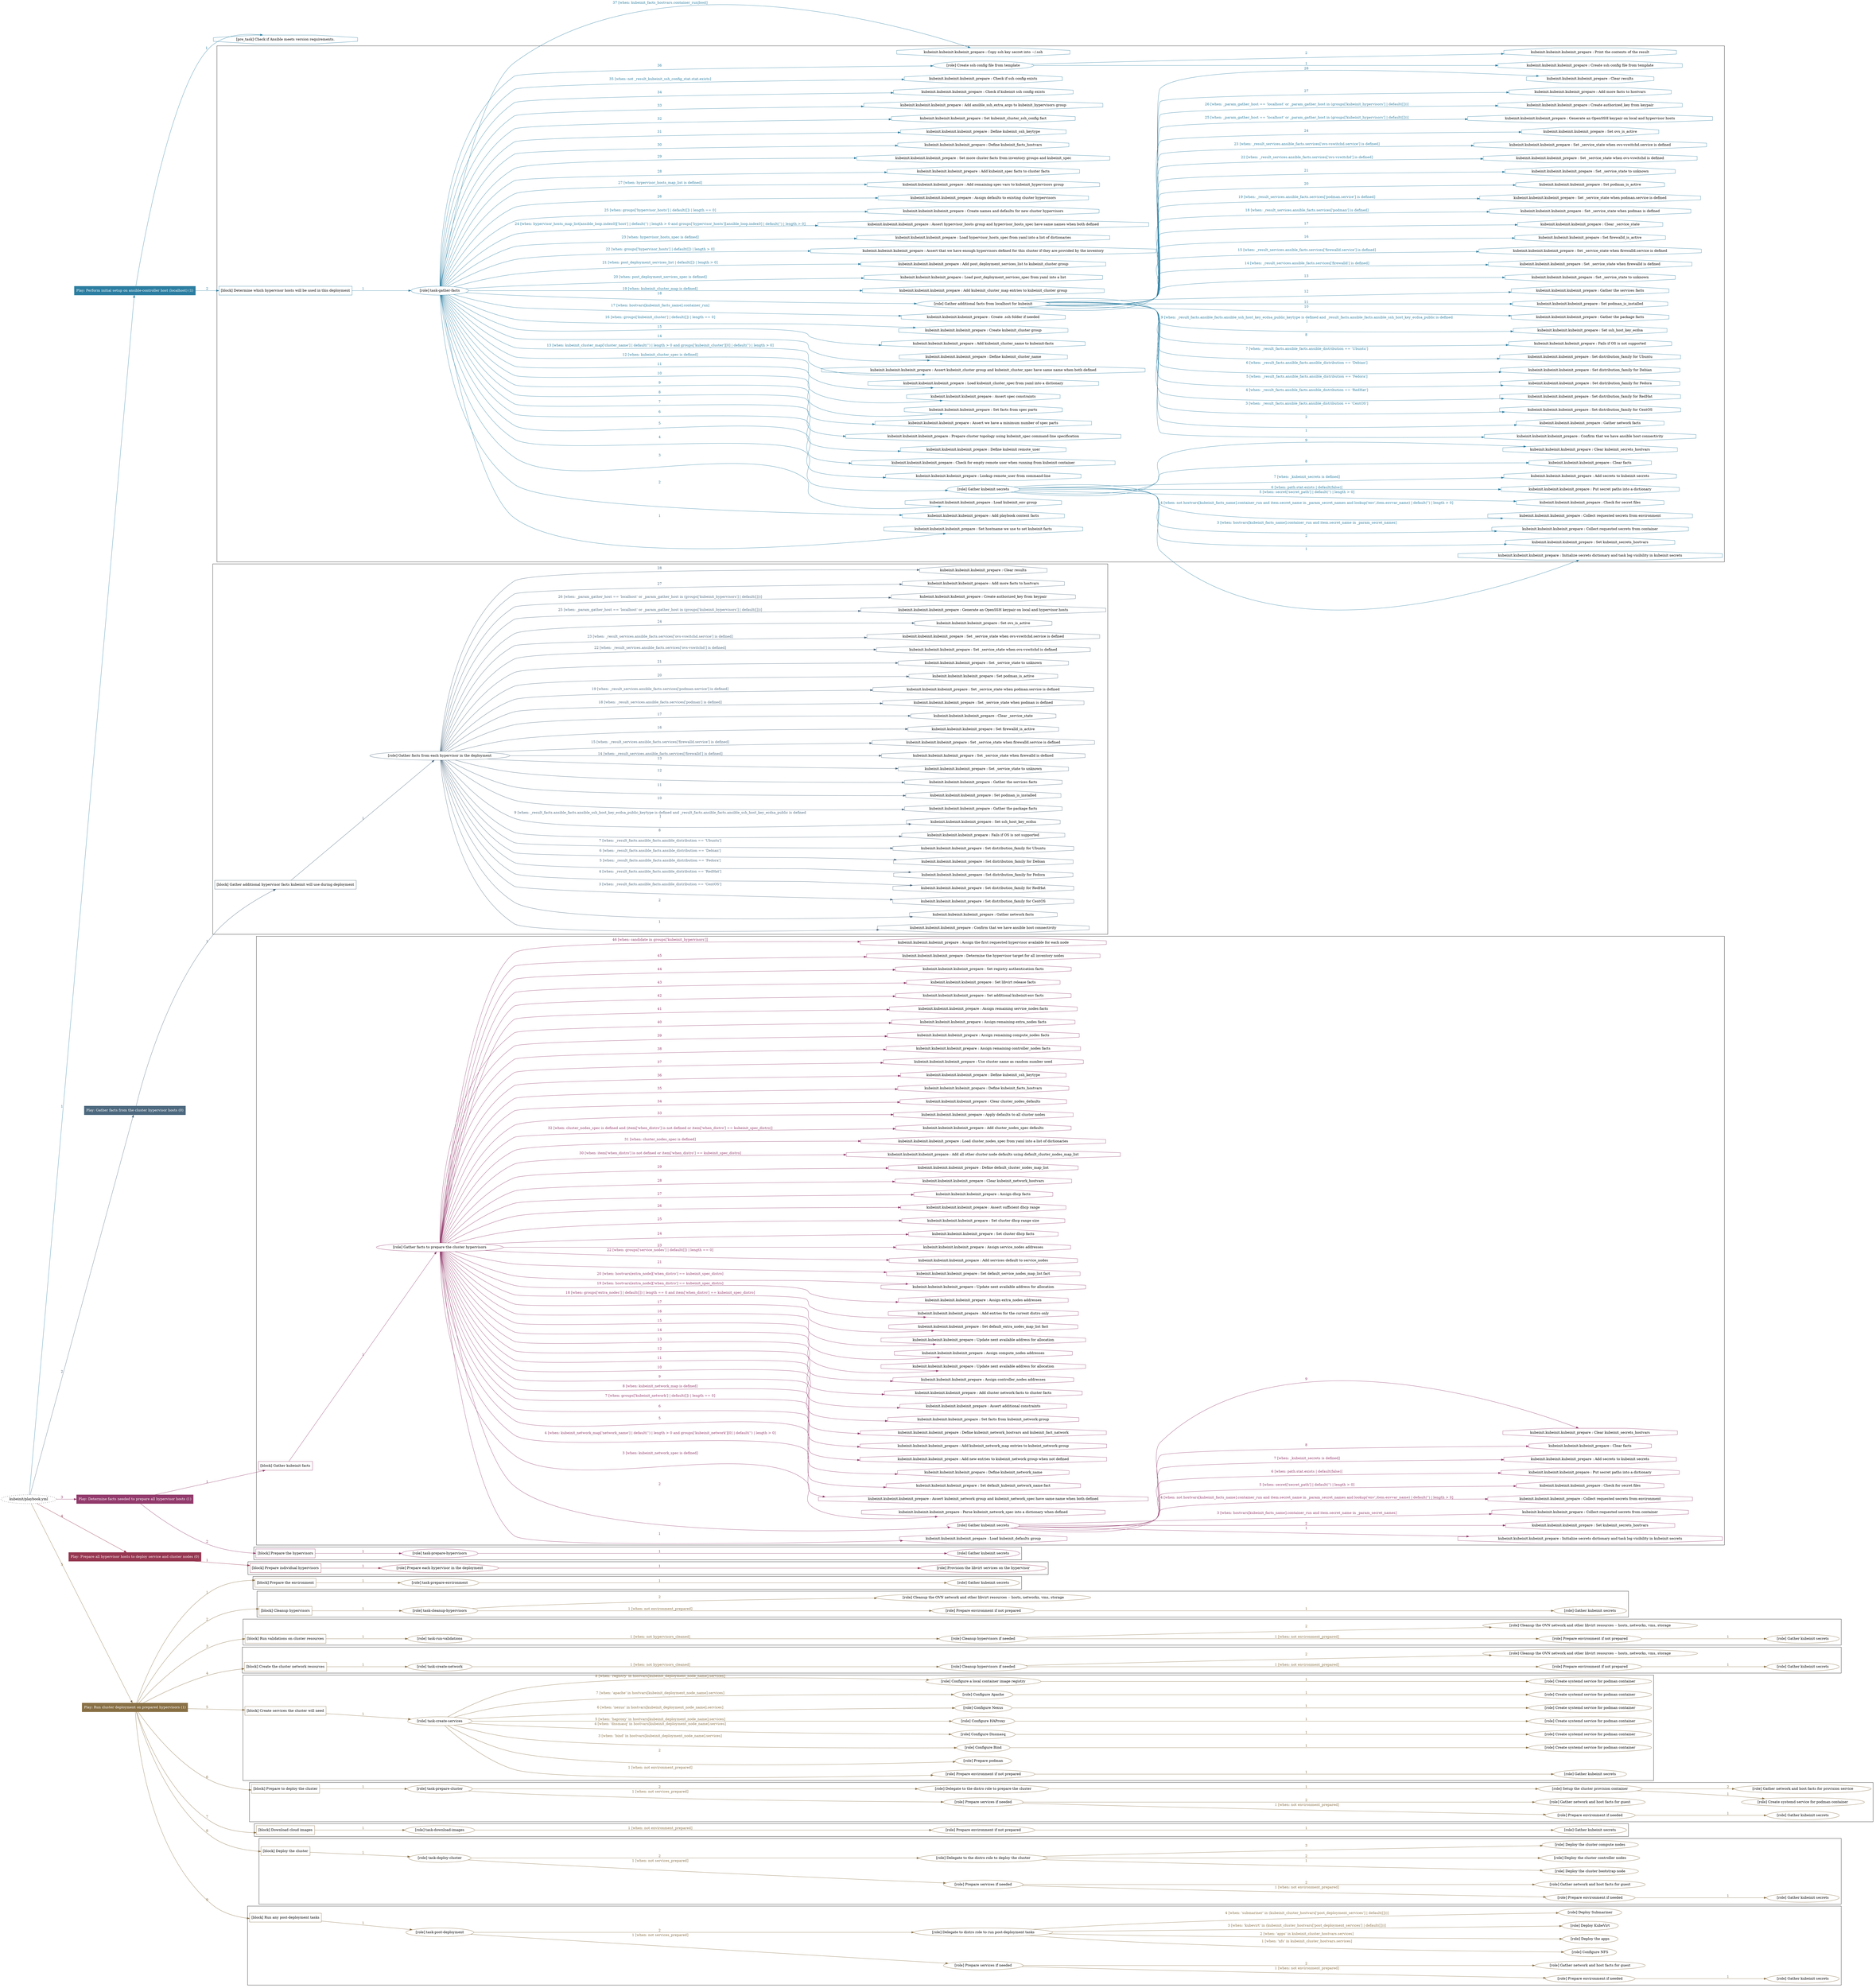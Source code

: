 digraph {
	graph [concentrate=true ordering=in rankdir=LR ratio=fill]
	edge [esep=5 sep=10]
	"kubeinit/playbook.yml" [URL="/home/runner/work/kubeinit/kubeinit/kubeinit/playbook.yml" id=playbook_fcd33777 style=dotted]
	"kubeinit/playbook.yml" -> play_941ee05e [label="1 " color="#2b7ea1" fontcolor="#2b7ea1" id=edge_70fa9066 labeltooltip="1 " tooltip="1 "]
	subgraph "Play: Perform initial setup on ansible-controller host (localhost) (1)" {
		play_941ee05e [label="Play: Perform initial setup on ansible-controller host (localhost) (1)" URL="/home/runner/work/kubeinit/kubeinit/kubeinit/playbook.yml" color="#2b7ea1" fontcolor="#ffffff" id=play_941ee05e shape=box style=filled tooltip=localhost]
		pre_task_5e6b8fe8 [label="[pre_task] Check if Ansible meets version requirements." URL="/home/runner/work/kubeinit/kubeinit/kubeinit/playbook.yml" color="#2b7ea1" id=pre_task_5e6b8fe8 shape=octagon tooltip="Check if Ansible meets version requirements."]
		play_941ee05e -> pre_task_5e6b8fe8 [label="1 " color="#2b7ea1" fontcolor="#2b7ea1" id=edge_efc1b5b0 labeltooltip="1 " tooltip="1 "]
		play_941ee05e -> block_b0971897 [label=2 color="#2b7ea1" fontcolor="#2b7ea1" id=edge_08e57185 labeltooltip=2 tooltip=2]
		subgraph cluster_block_b0971897 {
			block_b0971897 [label="[block] Determine which hypervisor hosts will be used in this deployment" URL="/home/runner/work/kubeinit/kubeinit/kubeinit/playbook.yml" color="#2b7ea1" id=block_b0971897 labeltooltip="Determine which hypervisor hosts will be used in this deployment" shape=box tooltip="Determine which hypervisor hosts will be used in this deployment"]
			block_b0971897 -> role_2d19024f [label="1 " color="#2b7ea1" fontcolor="#2b7ea1" id=edge_a5811f7b labeltooltip="1 " tooltip="1 "]
			subgraph "task-gather-facts" {
				role_2d19024f [label="[role] task-gather-facts" URL="/home/runner/work/kubeinit/kubeinit/kubeinit/playbook.yml" color="#2b7ea1" id=role_2d19024f tooltip="task-gather-facts"]
				task_51d7ea69 [label="kubeinit.kubeinit.kubeinit_prepare : Set hostname we use to set kubeinit facts" URL="/home/runner/.ansible/collections/ansible_collections/kubeinit/kubeinit/roles/kubeinit_prepare/tasks/build_hypervisors_group.yml" color="#2b7ea1" id=task_51d7ea69 shape=octagon tooltip="kubeinit.kubeinit.kubeinit_prepare : Set hostname we use to set kubeinit facts"]
				role_2d19024f -> task_51d7ea69 [label="1 " color="#2b7ea1" fontcolor="#2b7ea1" id=edge_69de8f04 labeltooltip="1 " tooltip="1 "]
				task_83a1d0ab [label="kubeinit.kubeinit.kubeinit_prepare : Add playbook context facts" URL="/home/runner/.ansible/collections/ansible_collections/kubeinit/kubeinit/roles/kubeinit_prepare/tasks/build_hypervisors_group.yml" color="#2b7ea1" id=task_83a1d0ab shape=octagon tooltip="kubeinit.kubeinit.kubeinit_prepare : Add playbook context facts"]
				role_2d19024f -> task_83a1d0ab [label="2 " color="#2b7ea1" fontcolor="#2b7ea1" id=edge_ab58fc9c labeltooltip="2 " tooltip="2 "]
				task_b81fbeae [label="kubeinit.kubeinit.kubeinit_prepare : Load kubeinit_env group" URL="/home/runner/.ansible/collections/ansible_collections/kubeinit/kubeinit/roles/kubeinit_prepare/tasks/build_hypervisors_group.yml" color="#2b7ea1" id=task_b81fbeae shape=octagon tooltip="kubeinit.kubeinit.kubeinit_prepare : Load kubeinit_env group"]
				role_2d19024f -> task_b81fbeae [label="3 " color="#2b7ea1" fontcolor="#2b7ea1" id=edge_45c2f663 labeltooltip="3 " tooltip="3 "]
				role_2d19024f -> role_86c9652a [label="4 " color="#2b7ea1" fontcolor="#2b7ea1" id=edge_ac61d88a labeltooltip="4 " tooltip="4 "]
				subgraph "Gather kubeinit secrets" {
					role_86c9652a [label="[role] Gather kubeinit secrets" URL="/home/runner/.ansible/collections/ansible_collections/kubeinit/kubeinit/roles/kubeinit_prepare/tasks/build_hypervisors_group.yml" color="#2b7ea1" id=role_86c9652a tooltip="Gather kubeinit secrets"]
					task_6417bb63 [label="kubeinit.kubeinit.kubeinit_prepare : Initialize secrets dictionary and task log visibility in kubeinit secrets" URL="/home/runner/.ansible/collections/ansible_collections/kubeinit/kubeinit/roles/kubeinit_prepare/tasks/gather_kubeinit_secrets.yml" color="#2b7ea1" id=task_6417bb63 shape=octagon tooltip="kubeinit.kubeinit.kubeinit_prepare : Initialize secrets dictionary and task log visibility in kubeinit secrets"]
					role_86c9652a -> task_6417bb63 [label="1 " color="#2b7ea1" fontcolor="#2b7ea1" id=edge_c66ad92e labeltooltip="1 " tooltip="1 "]
					task_b3ece731 [label="kubeinit.kubeinit.kubeinit_prepare : Set kubeinit_secrets_hostvars" URL="/home/runner/.ansible/collections/ansible_collections/kubeinit/kubeinit/roles/kubeinit_prepare/tasks/gather_kubeinit_secrets.yml" color="#2b7ea1" id=task_b3ece731 shape=octagon tooltip="kubeinit.kubeinit.kubeinit_prepare : Set kubeinit_secrets_hostvars"]
					role_86c9652a -> task_b3ece731 [label="2 " color="#2b7ea1" fontcolor="#2b7ea1" id=edge_1dc5b1c5 labeltooltip="2 " tooltip="2 "]
					task_9386e85b [label="kubeinit.kubeinit.kubeinit_prepare : Collect requested secrets from container" URL="/home/runner/.ansible/collections/ansible_collections/kubeinit/kubeinit/roles/kubeinit_prepare/tasks/gather_kubeinit_secrets.yml" color="#2b7ea1" id=task_9386e85b shape=octagon tooltip="kubeinit.kubeinit.kubeinit_prepare : Collect requested secrets from container"]
					role_86c9652a -> task_9386e85b [label="3 [when: hostvars[kubeinit_facts_name].container_run and item.secret_name in _param_secret_names]" color="#2b7ea1" fontcolor="#2b7ea1" id=edge_a8a25ea3 labeltooltip="3 [when: hostvars[kubeinit_facts_name].container_run and item.secret_name in _param_secret_names]" tooltip="3 [when: hostvars[kubeinit_facts_name].container_run and item.secret_name in _param_secret_names]"]
					task_787d7a65 [label="kubeinit.kubeinit.kubeinit_prepare : Collect requested secrets from environment" URL="/home/runner/.ansible/collections/ansible_collections/kubeinit/kubeinit/roles/kubeinit_prepare/tasks/gather_kubeinit_secrets.yml" color="#2b7ea1" id=task_787d7a65 shape=octagon tooltip="kubeinit.kubeinit.kubeinit_prepare : Collect requested secrets from environment"]
					role_86c9652a -> task_787d7a65 [label="4 [when: not hostvars[kubeinit_facts_name].container_run and item.secret_name in _param_secret_names and lookup('env',item.envvar_name) | default('') | length > 0]" color="#2b7ea1" fontcolor="#2b7ea1" id=edge_acd1171c labeltooltip="4 [when: not hostvars[kubeinit_facts_name].container_run and item.secret_name in _param_secret_names and lookup('env',item.envvar_name) | default('') | length > 0]" tooltip="4 [when: not hostvars[kubeinit_facts_name].container_run and item.secret_name in _param_secret_names and lookup('env',item.envvar_name) | default('') | length > 0]"]
					task_1269f087 [label="kubeinit.kubeinit.kubeinit_prepare : Check for secret files" URL="/home/runner/.ansible/collections/ansible_collections/kubeinit/kubeinit/roles/kubeinit_prepare/tasks/gather_kubeinit_secrets.yml" color="#2b7ea1" id=task_1269f087 shape=octagon tooltip="kubeinit.kubeinit.kubeinit_prepare : Check for secret files"]
					role_86c9652a -> task_1269f087 [label="5 [when: secret['secret_path'] | default('') | length > 0]" color="#2b7ea1" fontcolor="#2b7ea1" id=edge_a666150d labeltooltip="5 [when: secret['secret_path'] | default('') | length > 0]" tooltip="5 [when: secret['secret_path'] | default('') | length > 0]"]
					task_31f67b06 [label="kubeinit.kubeinit.kubeinit_prepare : Put secret paths into a dictionary" URL="/home/runner/.ansible/collections/ansible_collections/kubeinit/kubeinit/roles/kubeinit_prepare/tasks/gather_kubeinit_secrets.yml" color="#2b7ea1" id=task_31f67b06 shape=octagon tooltip="kubeinit.kubeinit.kubeinit_prepare : Put secret paths into a dictionary"]
					role_86c9652a -> task_31f67b06 [label="6 [when: path.stat.exists | default(false)]" color="#2b7ea1" fontcolor="#2b7ea1" id=edge_b823e835 labeltooltip="6 [when: path.stat.exists | default(false)]" tooltip="6 [when: path.stat.exists | default(false)]"]
					task_fd0123b9 [label="kubeinit.kubeinit.kubeinit_prepare : Add secrets to kubeinit secrets" URL="/home/runner/.ansible/collections/ansible_collections/kubeinit/kubeinit/roles/kubeinit_prepare/tasks/gather_kubeinit_secrets.yml" color="#2b7ea1" id=task_fd0123b9 shape=octagon tooltip="kubeinit.kubeinit.kubeinit_prepare : Add secrets to kubeinit secrets"]
					role_86c9652a -> task_fd0123b9 [label="7 [when: _kubeinit_secrets is defined]" color="#2b7ea1" fontcolor="#2b7ea1" id=edge_e14e28fd labeltooltip="7 [when: _kubeinit_secrets is defined]" tooltip="7 [when: _kubeinit_secrets is defined]"]
					task_f13272cc [label="kubeinit.kubeinit.kubeinit_prepare : Clear facts" URL="/home/runner/.ansible/collections/ansible_collections/kubeinit/kubeinit/roles/kubeinit_prepare/tasks/gather_kubeinit_secrets.yml" color="#2b7ea1" id=task_f13272cc shape=octagon tooltip="kubeinit.kubeinit.kubeinit_prepare : Clear facts"]
					role_86c9652a -> task_f13272cc [label="8 " color="#2b7ea1" fontcolor="#2b7ea1" id=edge_69e39781 labeltooltip="8 " tooltip="8 "]
					task_f5d2f930 [label="kubeinit.kubeinit.kubeinit_prepare : Clear kubeinit_secrets_hostvars" URL="/home/runner/.ansible/collections/ansible_collections/kubeinit/kubeinit/roles/kubeinit_prepare/tasks/gather_kubeinit_secrets.yml" color="#2b7ea1" id=task_f5d2f930 shape=octagon tooltip="kubeinit.kubeinit.kubeinit_prepare : Clear kubeinit_secrets_hostvars"]
					role_86c9652a -> task_f5d2f930 [label="9 " color="#2b7ea1" fontcolor="#2b7ea1" id=edge_b0a95fe3 labeltooltip="9 " tooltip="9 "]
				}
				task_1f0805d6 [label="kubeinit.kubeinit.kubeinit_prepare : Lookup remote_user from command-line" URL="/home/runner/.ansible/collections/ansible_collections/kubeinit/kubeinit/roles/kubeinit_prepare/tasks/build_hypervisors_group.yml" color="#2b7ea1" id=task_1f0805d6 shape=octagon tooltip="kubeinit.kubeinit.kubeinit_prepare : Lookup remote_user from command-line"]
				role_2d19024f -> task_1f0805d6 [label="5 " color="#2b7ea1" fontcolor="#2b7ea1" id=edge_7d317e32 labeltooltip="5 " tooltip="5 "]
				task_a694e6ed [label="kubeinit.kubeinit.kubeinit_prepare : Check for empty remote user when running from kubeinit container" URL="/home/runner/.ansible/collections/ansible_collections/kubeinit/kubeinit/roles/kubeinit_prepare/tasks/build_hypervisors_group.yml" color="#2b7ea1" id=task_a694e6ed shape=octagon tooltip="kubeinit.kubeinit.kubeinit_prepare : Check for empty remote user when running from kubeinit container"]
				role_2d19024f -> task_a694e6ed [label="6 " color="#2b7ea1" fontcolor="#2b7ea1" id=edge_9f27f404 labeltooltip="6 " tooltip="6 "]
				task_103f6d11 [label="kubeinit.kubeinit.kubeinit_prepare : Define kubeinit remote_user" URL="/home/runner/.ansible/collections/ansible_collections/kubeinit/kubeinit/roles/kubeinit_prepare/tasks/build_hypervisors_group.yml" color="#2b7ea1" id=task_103f6d11 shape=octagon tooltip="kubeinit.kubeinit.kubeinit_prepare : Define kubeinit remote_user"]
				role_2d19024f -> task_103f6d11 [label="7 " color="#2b7ea1" fontcolor="#2b7ea1" id=edge_9fbd66b4 labeltooltip="7 " tooltip="7 "]
				task_8c127163 [label="kubeinit.kubeinit.kubeinit_prepare : Prepare cluster topology using kubeinit_spec command-line specification" URL="/home/runner/.ansible/collections/ansible_collections/kubeinit/kubeinit/roles/kubeinit_prepare/tasks/build_hypervisors_group.yml" color="#2b7ea1" id=task_8c127163 shape=octagon tooltip="kubeinit.kubeinit.kubeinit_prepare : Prepare cluster topology using kubeinit_spec command-line specification"]
				role_2d19024f -> task_8c127163 [label="8 " color="#2b7ea1" fontcolor="#2b7ea1" id=edge_eb956640 labeltooltip="8 " tooltip="8 "]
				task_bfb0a722 [label="kubeinit.kubeinit.kubeinit_prepare : Assert we have a minimum number of spec parts" URL="/home/runner/.ansible/collections/ansible_collections/kubeinit/kubeinit/roles/kubeinit_prepare/tasks/build_hypervisors_group.yml" color="#2b7ea1" id=task_bfb0a722 shape=octagon tooltip="kubeinit.kubeinit.kubeinit_prepare : Assert we have a minimum number of spec parts"]
				role_2d19024f -> task_bfb0a722 [label="9 " color="#2b7ea1" fontcolor="#2b7ea1" id=edge_cb6d753c labeltooltip="9 " tooltip="9 "]
				task_11648f7c [label="kubeinit.kubeinit.kubeinit_prepare : Set facts from spec parts" URL="/home/runner/.ansible/collections/ansible_collections/kubeinit/kubeinit/roles/kubeinit_prepare/tasks/build_hypervisors_group.yml" color="#2b7ea1" id=task_11648f7c shape=octagon tooltip="kubeinit.kubeinit.kubeinit_prepare : Set facts from spec parts"]
				role_2d19024f -> task_11648f7c [label="10 " color="#2b7ea1" fontcolor="#2b7ea1" id=edge_1cd9783d labeltooltip="10 " tooltip="10 "]
				task_1f80a380 [label="kubeinit.kubeinit.kubeinit_prepare : Assert spec constraints" URL="/home/runner/.ansible/collections/ansible_collections/kubeinit/kubeinit/roles/kubeinit_prepare/tasks/build_hypervisors_group.yml" color="#2b7ea1" id=task_1f80a380 shape=octagon tooltip="kubeinit.kubeinit.kubeinit_prepare : Assert spec constraints"]
				role_2d19024f -> task_1f80a380 [label="11 " color="#2b7ea1" fontcolor="#2b7ea1" id=edge_0b8b25b2 labeltooltip="11 " tooltip="11 "]
				task_8ad753d7 [label="kubeinit.kubeinit.kubeinit_prepare : Load kubeinit_cluster_spec from yaml into a dictionary" URL="/home/runner/.ansible/collections/ansible_collections/kubeinit/kubeinit/roles/kubeinit_prepare/tasks/build_hypervisors_group.yml" color="#2b7ea1" id=task_8ad753d7 shape=octagon tooltip="kubeinit.kubeinit.kubeinit_prepare : Load kubeinit_cluster_spec from yaml into a dictionary"]
				role_2d19024f -> task_8ad753d7 [label="12 [when: kubeinit_cluster_spec is defined]" color="#2b7ea1" fontcolor="#2b7ea1" id=edge_53761957 labeltooltip="12 [when: kubeinit_cluster_spec is defined]" tooltip="12 [when: kubeinit_cluster_spec is defined]"]
				task_fea8210c [label="kubeinit.kubeinit.kubeinit_prepare : Assert kubeinit_cluster group and kubeinit_cluster_spec have same name when both defined" URL="/home/runner/.ansible/collections/ansible_collections/kubeinit/kubeinit/roles/kubeinit_prepare/tasks/build_hypervisors_group.yml" color="#2b7ea1" id=task_fea8210c shape=octagon tooltip="kubeinit.kubeinit.kubeinit_prepare : Assert kubeinit_cluster group and kubeinit_cluster_spec have same name when both defined"]
				role_2d19024f -> task_fea8210c [label="13 [when: kubeinit_cluster_map['cluster_name'] | default('') | length > 0 and groups['kubeinit_cluster'][0] | default('') | length > 0]" color="#2b7ea1" fontcolor="#2b7ea1" id=edge_122731c2 labeltooltip="13 [when: kubeinit_cluster_map['cluster_name'] | default('') | length > 0 and groups['kubeinit_cluster'][0] | default('') | length > 0]" tooltip="13 [when: kubeinit_cluster_map['cluster_name'] | default('') | length > 0 and groups['kubeinit_cluster'][0] | default('') | length > 0]"]
				task_295f1ca1 [label="kubeinit.kubeinit.kubeinit_prepare : Define kubeinit_cluster_name" URL="/home/runner/.ansible/collections/ansible_collections/kubeinit/kubeinit/roles/kubeinit_prepare/tasks/build_hypervisors_group.yml" color="#2b7ea1" id=task_295f1ca1 shape=octagon tooltip="kubeinit.kubeinit.kubeinit_prepare : Define kubeinit_cluster_name"]
				role_2d19024f -> task_295f1ca1 [label="14 " color="#2b7ea1" fontcolor="#2b7ea1" id=edge_db09b2ac labeltooltip="14 " tooltip="14 "]
				task_59a95638 [label="kubeinit.kubeinit.kubeinit_prepare : Add kubeinit_cluster_name to kubeinit-facts" URL="/home/runner/.ansible/collections/ansible_collections/kubeinit/kubeinit/roles/kubeinit_prepare/tasks/build_hypervisors_group.yml" color="#2b7ea1" id=task_59a95638 shape=octagon tooltip="kubeinit.kubeinit.kubeinit_prepare : Add kubeinit_cluster_name to kubeinit-facts"]
				role_2d19024f -> task_59a95638 [label="15 " color="#2b7ea1" fontcolor="#2b7ea1" id=edge_cb122278 labeltooltip="15 " tooltip="15 "]
				task_4877563d [label="kubeinit.kubeinit.kubeinit_prepare : Create kubeinit_cluster group" URL="/home/runner/.ansible/collections/ansible_collections/kubeinit/kubeinit/roles/kubeinit_prepare/tasks/build_hypervisors_group.yml" color="#2b7ea1" id=task_4877563d shape=octagon tooltip="kubeinit.kubeinit.kubeinit_prepare : Create kubeinit_cluster group"]
				role_2d19024f -> task_4877563d [label="16 [when: groups['kubeinit_cluster'] | default([]) | length == 0]" color="#2b7ea1" fontcolor="#2b7ea1" id=edge_80a02563 labeltooltip="16 [when: groups['kubeinit_cluster'] | default([]) | length == 0]" tooltip="16 [when: groups['kubeinit_cluster'] | default([]) | length == 0]"]
				task_e92743f5 [label="kubeinit.kubeinit.kubeinit_prepare : Create .ssh folder if needed" URL="/home/runner/.ansible/collections/ansible_collections/kubeinit/kubeinit/roles/kubeinit_prepare/tasks/build_hypervisors_group.yml" color="#2b7ea1" id=task_e92743f5 shape=octagon tooltip="kubeinit.kubeinit.kubeinit_prepare : Create .ssh folder if needed"]
				role_2d19024f -> task_e92743f5 [label="17 [when: hostvars[kubeinit_facts_name].container_run]" color="#2b7ea1" fontcolor="#2b7ea1" id=edge_bf025778 labeltooltip="17 [when: hostvars[kubeinit_facts_name].container_run]" tooltip="17 [when: hostvars[kubeinit_facts_name].container_run]"]
				role_2d19024f -> role_74bfb6d2 [label="18 " color="#2b7ea1" fontcolor="#2b7ea1" id=edge_0ac93c3a labeltooltip="18 " tooltip="18 "]
				subgraph "Gather additional facts from localhost for kubeinit" {
					role_74bfb6d2 [label="[role] Gather additional facts from localhost for kubeinit" URL="/home/runner/.ansible/collections/ansible_collections/kubeinit/kubeinit/roles/kubeinit_prepare/tasks/build_hypervisors_group.yml" color="#2b7ea1" id=role_74bfb6d2 tooltip="Gather additional facts from localhost for kubeinit"]
					task_a1319a50 [label="kubeinit.kubeinit.kubeinit_prepare : Confirm that we have ansible host connectivity" URL="/home/runner/.ansible/collections/ansible_collections/kubeinit/kubeinit/roles/kubeinit_prepare/tasks/gather_host_facts.yml" color="#2b7ea1" id=task_a1319a50 shape=octagon tooltip="kubeinit.kubeinit.kubeinit_prepare : Confirm that we have ansible host connectivity"]
					role_74bfb6d2 -> task_a1319a50 [label="1 " color="#2b7ea1" fontcolor="#2b7ea1" id=edge_33d0b083 labeltooltip="1 " tooltip="1 "]
					task_bbf230c1 [label="kubeinit.kubeinit.kubeinit_prepare : Gather network facts" URL="/home/runner/.ansible/collections/ansible_collections/kubeinit/kubeinit/roles/kubeinit_prepare/tasks/gather_host_facts.yml" color="#2b7ea1" id=task_bbf230c1 shape=octagon tooltip="kubeinit.kubeinit.kubeinit_prepare : Gather network facts"]
					role_74bfb6d2 -> task_bbf230c1 [label="2 " color="#2b7ea1" fontcolor="#2b7ea1" id=edge_5763eab4 labeltooltip="2 " tooltip="2 "]
					task_9d2ec1f1 [label="kubeinit.kubeinit.kubeinit_prepare : Set distribution_family for CentOS" URL="/home/runner/.ansible/collections/ansible_collections/kubeinit/kubeinit/roles/kubeinit_prepare/tasks/gather_host_facts.yml" color="#2b7ea1" id=task_9d2ec1f1 shape=octagon tooltip="kubeinit.kubeinit.kubeinit_prepare : Set distribution_family for CentOS"]
					role_74bfb6d2 -> task_9d2ec1f1 [label="3 [when: _result_facts.ansible_facts.ansible_distribution == 'CentOS']" color="#2b7ea1" fontcolor="#2b7ea1" id=edge_5966af61 labeltooltip="3 [when: _result_facts.ansible_facts.ansible_distribution == 'CentOS']" tooltip="3 [when: _result_facts.ansible_facts.ansible_distribution == 'CentOS']"]
					task_c6161008 [label="kubeinit.kubeinit.kubeinit_prepare : Set distribution_family for RedHat" URL="/home/runner/.ansible/collections/ansible_collections/kubeinit/kubeinit/roles/kubeinit_prepare/tasks/gather_host_facts.yml" color="#2b7ea1" id=task_c6161008 shape=octagon tooltip="kubeinit.kubeinit.kubeinit_prepare : Set distribution_family for RedHat"]
					role_74bfb6d2 -> task_c6161008 [label="4 [when: _result_facts.ansible_facts.ansible_distribution == 'RedHat']" color="#2b7ea1" fontcolor="#2b7ea1" id=edge_eb6ec41e labeltooltip="4 [when: _result_facts.ansible_facts.ansible_distribution == 'RedHat']" tooltip="4 [when: _result_facts.ansible_facts.ansible_distribution == 'RedHat']"]
					task_8463c085 [label="kubeinit.kubeinit.kubeinit_prepare : Set distribution_family for Fedora" URL="/home/runner/.ansible/collections/ansible_collections/kubeinit/kubeinit/roles/kubeinit_prepare/tasks/gather_host_facts.yml" color="#2b7ea1" id=task_8463c085 shape=octagon tooltip="kubeinit.kubeinit.kubeinit_prepare : Set distribution_family for Fedora"]
					role_74bfb6d2 -> task_8463c085 [label="5 [when: _result_facts.ansible_facts.ansible_distribution == 'Fedora']" color="#2b7ea1" fontcolor="#2b7ea1" id=edge_bae20938 labeltooltip="5 [when: _result_facts.ansible_facts.ansible_distribution == 'Fedora']" tooltip="5 [when: _result_facts.ansible_facts.ansible_distribution == 'Fedora']"]
					task_14970121 [label="kubeinit.kubeinit.kubeinit_prepare : Set distribution_family for Debian" URL="/home/runner/.ansible/collections/ansible_collections/kubeinit/kubeinit/roles/kubeinit_prepare/tasks/gather_host_facts.yml" color="#2b7ea1" id=task_14970121 shape=octagon tooltip="kubeinit.kubeinit.kubeinit_prepare : Set distribution_family for Debian"]
					role_74bfb6d2 -> task_14970121 [label="6 [when: _result_facts.ansible_facts.ansible_distribution == 'Debian']" color="#2b7ea1" fontcolor="#2b7ea1" id=edge_a97da630 labeltooltip="6 [when: _result_facts.ansible_facts.ansible_distribution == 'Debian']" tooltip="6 [when: _result_facts.ansible_facts.ansible_distribution == 'Debian']"]
					task_df39ba8f [label="kubeinit.kubeinit.kubeinit_prepare : Set distribution_family for Ubuntu" URL="/home/runner/.ansible/collections/ansible_collections/kubeinit/kubeinit/roles/kubeinit_prepare/tasks/gather_host_facts.yml" color="#2b7ea1" id=task_df39ba8f shape=octagon tooltip="kubeinit.kubeinit.kubeinit_prepare : Set distribution_family for Ubuntu"]
					role_74bfb6d2 -> task_df39ba8f [label="7 [when: _result_facts.ansible_facts.ansible_distribution == 'Ubuntu']" color="#2b7ea1" fontcolor="#2b7ea1" id=edge_b6b803e3 labeltooltip="7 [when: _result_facts.ansible_facts.ansible_distribution == 'Ubuntu']" tooltip="7 [when: _result_facts.ansible_facts.ansible_distribution == 'Ubuntu']"]
					task_328255dd [label="kubeinit.kubeinit.kubeinit_prepare : Fails if OS is not supported" URL="/home/runner/.ansible/collections/ansible_collections/kubeinit/kubeinit/roles/kubeinit_prepare/tasks/gather_host_facts.yml" color="#2b7ea1" id=task_328255dd shape=octagon tooltip="kubeinit.kubeinit.kubeinit_prepare : Fails if OS is not supported"]
					role_74bfb6d2 -> task_328255dd [label="8 " color="#2b7ea1" fontcolor="#2b7ea1" id=edge_e923e629 labeltooltip="8 " tooltip="8 "]
					task_9a79e17c [label="kubeinit.kubeinit.kubeinit_prepare : Set ssh_host_key_ecdsa" URL="/home/runner/.ansible/collections/ansible_collections/kubeinit/kubeinit/roles/kubeinit_prepare/tasks/gather_host_facts.yml" color="#2b7ea1" id=task_9a79e17c shape=octagon tooltip="kubeinit.kubeinit.kubeinit_prepare : Set ssh_host_key_ecdsa"]
					role_74bfb6d2 -> task_9a79e17c [label="9 [when: _result_facts.ansible_facts.ansible_ssh_host_key_ecdsa_public_keytype is defined and _result_facts.ansible_facts.ansible_ssh_host_key_ecdsa_public is defined
]" color="#2b7ea1" fontcolor="#2b7ea1" id=edge_c1fe428a labeltooltip="9 [when: _result_facts.ansible_facts.ansible_ssh_host_key_ecdsa_public_keytype is defined and _result_facts.ansible_facts.ansible_ssh_host_key_ecdsa_public is defined
]" tooltip="9 [when: _result_facts.ansible_facts.ansible_ssh_host_key_ecdsa_public_keytype is defined and _result_facts.ansible_facts.ansible_ssh_host_key_ecdsa_public is defined
]"]
					task_4b0c4cf4 [label="kubeinit.kubeinit.kubeinit_prepare : Gather the package facts" URL="/home/runner/.ansible/collections/ansible_collections/kubeinit/kubeinit/roles/kubeinit_prepare/tasks/gather_host_facts.yml" color="#2b7ea1" id=task_4b0c4cf4 shape=octagon tooltip="kubeinit.kubeinit.kubeinit_prepare : Gather the package facts"]
					role_74bfb6d2 -> task_4b0c4cf4 [label="10 " color="#2b7ea1" fontcolor="#2b7ea1" id=edge_e3b69c07 labeltooltip="10 " tooltip="10 "]
					task_f0e15f52 [label="kubeinit.kubeinit.kubeinit_prepare : Set podman_is_installed" URL="/home/runner/.ansible/collections/ansible_collections/kubeinit/kubeinit/roles/kubeinit_prepare/tasks/gather_host_facts.yml" color="#2b7ea1" id=task_f0e15f52 shape=octagon tooltip="kubeinit.kubeinit.kubeinit_prepare : Set podman_is_installed"]
					role_74bfb6d2 -> task_f0e15f52 [label="11 " color="#2b7ea1" fontcolor="#2b7ea1" id=edge_209b8f6e labeltooltip="11 " tooltip="11 "]
					task_d64be44a [label="kubeinit.kubeinit.kubeinit_prepare : Gather the services facts" URL="/home/runner/.ansible/collections/ansible_collections/kubeinit/kubeinit/roles/kubeinit_prepare/tasks/gather_host_facts.yml" color="#2b7ea1" id=task_d64be44a shape=octagon tooltip="kubeinit.kubeinit.kubeinit_prepare : Gather the services facts"]
					role_74bfb6d2 -> task_d64be44a [label="12 " color="#2b7ea1" fontcolor="#2b7ea1" id=edge_3a22b430 labeltooltip="12 " tooltip="12 "]
					task_29f112a0 [label="kubeinit.kubeinit.kubeinit_prepare : Set _service_state to unknown" URL="/home/runner/.ansible/collections/ansible_collections/kubeinit/kubeinit/roles/kubeinit_prepare/tasks/gather_host_facts.yml" color="#2b7ea1" id=task_29f112a0 shape=octagon tooltip="kubeinit.kubeinit.kubeinit_prepare : Set _service_state to unknown"]
					role_74bfb6d2 -> task_29f112a0 [label="13 " color="#2b7ea1" fontcolor="#2b7ea1" id=edge_0f099162 labeltooltip="13 " tooltip="13 "]
					task_014a5eda [label="kubeinit.kubeinit.kubeinit_prepare : Set _service_state when firewalld is defined" URL="/home/runner/.ansible/collections/ansible_collections/kubeinit/kubeinit/roles/kubeinit_prepare/tasks/gather_host_facts.yml" color="#2b7ea1" id=task_014a5eda shape=octagon tooltip="kubeinit.kubeinit.kubeinit_prepare : Set _service_state when firewalld is defined"]
					role_74bfb6d2 -> task_014a5eda [label="14 [when: _result_services.ansible_facts.services['firewalld'] is defined]" color="#2b7ea1" fontcolor="#2b7ea1" id=edge_e80a57c1 labeltooltip="14 [when: _result_services.ansible_facts.services['firewalld'] is defined]" tooltip="14 [when: _result_services.ansible_facts.services['firewalld'] is defined]"]
					task_fb3f0e3c [label="kubeinit.kubeinit.kubeinit_prepare : Set _service_state when firewalld.service is defined" URL="/home/runner/.ansible/collections/ansible_collections/kubeinit/kubeinit/roles/kubeinit_prepare/tasks/gather_host_facts.yml" color="#2b7ea1" id=task_fb3f0e3c shape=octagon tooltip="kubeinit.kubeinit.kubeinit_prepare : Set _service_state when firewalld.service is defined"]
					role_74bfb6d2 -> task_fb3f0e3c [label="15 [when: _result_services.ansible_facts.services['firewalld.service'] is defined]" color="#2b7ea1" fontcolor="#2b7ea1" id=edge_2a736f81 labeltooltip="15 [when: _result_services.ansible_facts.services['firewalld.service'] is defined]" tooltip="15 [when: _result_services.ansible_facts.services['firewalld.service'] is defined]"]
					task_70e2b305 [label="kubeinit.kubeinit.kubeinit_prepare : Set firewalld_is_active" URL="/home/runner/.ansible/collections/ansible_collections/kubeinit/kubeinit/roles/kubeinit_prepare/tasks/gather_host_facts.yml" color="#2b7ea1" id=task_70e2b305 shape=octagon tooltip="kubeinit.kubeinit.kubeinit_prepare : Set firewalld_is_active"]
					role_74bfb6d2 -> task_70e2b305 [label="16 " color="#2b7ea1" fontcolor="#2b7ea1" id=edge_558edce1 labeltooltip="16 " tooltip="16 "]
					task_e886abb8 [label="kubeinit.kubeinit.kubeinit_prepare : Clear _service_state" URL="/home/runner/.ansible/collections/ansible_collections/kubeinit/kubeinit/roles/kubeinit_prepare/tasks/gather_host_facts.yml" color="#2b7ea1" id=task_e886abb8 shape=octagon tooltip="kubeinit.kubeinit.kubeinit_prepare : Clear _service_state"]
					role_74bfb6d2 -> task_e886abb8 [label="17 " color="#2b7ea1" fontcolor="#2b7ea1" id=edge_58aa0fd1 labeltooltip="17 " tooltip="17 "]
					task_c3840993 [label="kubeinit.kubeinit.kubeinit_prepare : Set _service_state when podman is defined" URL="/home/runner/.ansible/collections/ansible_collections/kubeinit/kubeinit/roles/kubeinit_prepare/tasks/gather_host_facts.yml" color="#2b7ea1" id=task_c3840993 shape=octagon tooltip="kubeinit.kubeinit.kubeinit_prepare : Set _service_state when podman is defined"]
					role_74bfb6d2 -> task_c3840993 [label="18 [when: _result_services.ansible_facts.services['podman'] is defined]" color="#2b7ea1" fontcolor="#2b7ea1" id=edge_6deef64d labeltooltip="18 [when: _result_services.ansible_facts.services['podman'] is defined]" tooltip="18 [when: _result_services.ansible_facts.services['podman'] is defined]"]
					task_82361853 [label="kubeinit.kubeinit.kubeinit_prepare : Set _service_state when podman.service is defined" URL="/home/runner/.ansible/collections/ansible_collections/kubeinit/kubeinit/roles/kubeinit_prepare/tasks/gather_host_facts.yml" color="#2b7ea1" id=task_82361853 shape=octagon tooltip="kubeinit.kubeinit.kubeinit_prepare : Set _service_state when podman.service is defined"]
					role_74bfb6d2 -> task_82361853 [label="19 [when: _result_services.ansible_facts.services['podman.service'] is defined]" color="#2b7ea1" fontcolor="#2b7ea1" id=edge_3533e54b labeltooltip="19 [when: _result_services.ansible_facts.services['podman.service'] is defined]" tooltip="19 [when: _result_services.ansible_facts.services['podman.service'] is defined]"]
					task_823a7a1a [label="kubeinit.kubeinit.kubeinit_prepare : Set podman_is_active" URL="/home/runner/.ansible/collections/ansible_collections/kubeinit/kubeinit/roles/kubeinit_prepare/tasks/gather_host_facts.yml" color="#2b7ea1" id=task_823a7a1a shape=octagon tooltip="kubeinit.kubeinit.kubeinit_prepare : Set podman_is_active"]
					role_74bfb6d2 -> task_823a7a1a [label="20 " color="#2b7ea1" fontcolor="#2b7ea1" id=edge_6a53c70f labeltooltip="20 " tooltip="20 "]
					task_07bac748 [label="kubeinit.kubeinit.kubeinit_prepare : Set _service_state to unknown" URL="/home/runner/.ansible/collections/ansible_collections/kubeinit/kubeinit/roles/kubeinit_prepare/tasks/gather_host_facts.yml" color="#2b7ea1" id=task_07bac748 shape=octagon tooltip="kubeinit.kubeinit.kubeinit_prepare : Set _service_state to unknown"]
					role_74bfb6d2 -> task_07bac748 [label="21 " color="#2b7ea1" fontcolor="#2b7ea1" id=edge_bbeb526e labeltooltip="21 " tooltip="21 "]
					task_0c2ce51c [label="kubeinit.kubeinit.kubeinit_prepare : Set _service_state when ovs-vswitchd is defined" URL="/home/runner/.ansible/collections/ansible_collections/kubeinit/kubeinit/roles/kubeinit_prepare/tasks/gather_host_facts.yml" color="#2b7ea1" id=task_0c2ce51c shape=octagon tooltip="kubeinit.kubeinit.kubeinit_prepare : Set _service_state when ovs-vswitchd is defined"]
					role_74bfb6d2 -> task_0c2ce51c [label="22 [when: _result_services.ansible_facts.services['ovs-vswitchd'] is defined]" color="#2b7ea1" fontcolor="#2b7ea1" id=edge_dbd85ec1 labeltooltip="22 [when: _result_services.ansible_facts.services['ovs-vswitchd'] is defined]" tooltip="22 [when: _result_services.ansible_facts.services['ovs-vswitchd'] is defined]"]
					task_8e81fc8f [label="kubeinit.kubeinit.kubeinit_prepare : Set _service_state when ovs-vswitchd.service is defined" URL="/home/runner/.ansible/collections/ansible_collections/kubeinit/kubeinit/roles/kubeinit_prepare/tasks/gather_host_facts.yml" color="#2b7ea1" id=task_8e81fc8f shape=octagon tooltip="kubeinit.kubeinit.kubeinit_prepare : Set _service_state when ovs-vswitchd.service is defined"]
					role_74bfb6d2 -> task_8e81fc8f [label="23 [when: _result_services.ansible_facts.services['ovs-vswitchd.service'] is defined]" color="#2b7ea1" fontcolor="#2b7ea1" id=edge_11bce196 labeltooltip="23 [when: _result_services.ansible_facts.services['ovs-vswitchd.service'] is defined]" tooltip="23 [when: _result_services.ansible_facts.services['ovs-vswitchd.service'] is defined]"]
					task_7b391836 [label="kubeinit.kubeinit.kubeinit_prepare : Set ovs_is_active" URL="/home/runner/.ansible/collections/ansible_collections/kubeinit/kubeinit/roles/kubeinit_prepare/tasks/gather_host_facts.yml" color="#2b7ea1" id=task_7b391836 shape=octagon tooltip="kubeinit.kubeinit.kubeinit_prepare : Set ovs_is_active"]
					role_74bfb6d2 -> task_7b391836 [label="24 " color="#2b7ea1" fontcolor="#2b7ea1" id=edge_3bc18050 labeltooltip="24 " tooltip="24 "]
					task_6446bba7 [label="kubeinit.kubeinit.kubeinit_prepare : Generate an OpenSSH keypair on local and hypervisor hosts" URL="/home/runner/.ansible/collections/ansible_collections/kubeinit/kubeinit/roles/kubeinit_prepare/tasks/gather_host_facts.yml" color="#2b7ea1" id=task_6446bba7 shape=octagon tooltip="kubeinit.kubeinit.kubeinit_prepare : Generate an OpenSSH keypair on local and hypervisor hosts"]
					role_74bfb6d2 -> task_6446bba7 [label="25 [when: _param_gather_host == 'localhost' or _param_gather_host in (groups['kubeinit_hypervisors'] | default([]))]" color="#2b7ea1" fontcolor="#2b7ea1" id=edge_2cb05420 labeltooltip="25 [when: _param_gather_host == 'localhost' or _param_gather_host in (groups['kubeinit_hypervisors'] | default([]))]" tooltip="25 [when: _param_gather_host == 'localhost' or _param_gather_host in (groups['kubeinit_hypervisors'] | default([]))]"]
					task_d2fb1a02 [label="kubeinit.kubeinit.kubeinit_prepare : Create authorized_key from keypair" URL="/home/runner/.ansible/collections/ansible_collections/kubeinit/kubeinit/roles/kubeinit_prepare/tasks/gather_host_facts.yml" color="#2b7ea1" id=task_d2fb1a02 shape=octagon tooltip="kubeinit.kubeinit.kubeinit_prepare : Create authorized_key from keypair"]
					role_74bfb6d2 -> task_d2fb1a02 [label="26 [when: _param_gather_host == 'localhost' or _param_gather_host in (groups['kubeinit_hypervisors'] | default([]))]" color="#2b7ea1" fontcolor="#2b7ea1" id=edge_485753e4 labeltooltip="26 [when: _param_gather_host == 'localhost' or _param_gather_host in (groups['kubeinit_hypervisors'] | default([]))]" tooltip="26 [when: _param_gather_host == 'localhost' or _param_gather_host in (groups['kubeinit_hypervisors'] | default([]))]"]
					task_4b1f4a64 [label="kubeinit.kubeinit.kubeinit_prepare : Add more facts to hostvars" URL="/home/runner/.ansible/collections/ansible_collections/kubeinit/kubeinit/roles/kubeinit_prepare/tasks/gather_host_facts.yml" color="#2b7ea1" id=task_4b1f4a64 shape=octagon tooltip="kubeinit.kubeinit.kubeinit_prepare : Add more facts to hostvars"]
					role_74bfb6d2 -> task_4b1f4a64 [label="27 " color="#2b7ea1" fontcolor="#2b7ea1" id=edge_cff70996 labeltooltip="27 " tooltip="27 "]
					task_46f03f65 [label="kubeinit.kubeinit.kubeinit_prepare : Clear results" URL="/home/runner/.ansible/collections/ansible_collections/kubeinit/kubeinit/roles/kubeinit_prepare/tasks/gather_host_facts.yml" color="#2b7ea1" id=task_46f03f65 shape=octagon tooltip="kubeinit.kubeinit.kubeinit_prepare : Clear results"]
					role_74bfb6d2 -> task_46f03f65 [label="28 " color="#2b7ea1" fontcolor="#2b7ea1" id=edge_507a1e21 labeltooltip="28 " tooltip="28 "]
				}
				task_932d3cd0 [label="kubeinit.kubeinit.kubeinit_prepare : Add kubeinit_cluster_map entries to kubeinit_cluster group" URL="/home/runner/.ansible/collections/ansible_collections/kubeinit/kubeinit/roles/kubeinit_prepare/tasks/build_hypervisors_group.yml" color="#2b7ea1" id=task_932d3cd0 shape=octagon tooltip="kubeinit.kubeinit.kubeinit_prepare : Add kubeinit_cluster_map entries to kubeinit_cluster group"]
				role_2d19024f -> task_932d3cd0 [label="19 [when: kubeinit_cluster_map is defined]" color="#2b7ea1" fontcolor="#2b7ea1" id=edge_ba5ff1fa labeltooltip="19 [when: kubeinit_cluster_map is defined]" tooltip="19 [when: kubeinit_cluster_map is defined]"]
				task_64dcb3e2 [label="kubeinit.kubeinit.kubeinit_prepare : Load post_deployment_services_spec from yaml into a list" URL="/home/runner/.ansible/collections/ansible_collections/kubeinit/kubeinit/roles/kubeinit_prepare/tasks/build_hypervisors_group.yml" color="#2b7ea1" id=task_64dcb3e2 shape=octagon tooltip="kubeinit.kubeinit.kubeinit_prepare : Load post_deployment_services_spec from yaml into a list"]
				role_2d19024f -> task_64dcb3e2 [label="20 [when: post_deployment_services_spec is defined]" color="#2b7ea1" fontcolor="#2b7ea1" id=edge_cd99c35f labeltooltip="20 [when: post_deployment_services_spec is defined]" tooltip="20 [when: post_deployment_services_spec is defined]"]
				task_12dc282f [label="kubeinit.kubeinit.kubeinit_prepare : Add post_deployment_services_list to kubeinit_cluster group" URL="/home/runner/.ansible/collections/ansible_collections/kubeinit/kubeinit/roles/kubeinit_prepare/tasks/build_hypervisors_group.yml" color="#2b7ea1" id=task_12dc282f shape=octagon tooltip="kubeinit.kubeinit.kubeinit_prepare : Add post_deployment_services_list to kubeinit_cluster group"]
				role_2d19024f -> task_12dc282f [label="21 [when: post_deployment_services_list | default([]) | length > 0]" color="#2b7ea1" fontcolor="#2b7ea1" id=edge_bbed29fc labeltooltip="21 [when: post_deployment_services_list | default([]) | length > 0]" tooltip="21 [when: post_deployment_services_list | default([]) | length > 0]"]
				task_c4b02f9f [label="kubeinit.kubeinit.kubeinit_prepare : Assert that we have enough hypervisors defined for this cluster if they are provided by the inventory" URL="/home/runner/.ansible/collections/ansible_collections/kubeinit/kubeinit/roles/kubeinit_prepare/tasks/build_hypervisors_group.yml" color="#2b7ea1" id=task_c4b02f9f shape=octagon tooltip="kubeinit.kubeinit.kubeinit_prepare : Assert that we have enough hypervisors defined for this cluster if they are provided by the inventory"]
				role_2d19024f -> task_c4b02f9f [label="22 [when: groups['hypervisor_hosts'] | default([]) | length > 0]" color="#2b7ea1" fontcolor="#2b7ea1" id=edge_80ed4cbe labeltooltip="22 [when: groups['hypervisor_hosts'] | default([]) | length > 0]" tooltip="22 [when: groups['hypervisor_hosts'] | default([]) | length > 0]"]
				task_d15cd905 [label="kubeinit.kubeinit.kubeinit_prepare : Load hypervisor_hosts_spec from yaml into a list of dictionaries" URL="/home/runner/.ansible/collections/ansible_collections/kubeinit/kubeinit/roles/kubeinit_prepare/tasks/build_hypervisors_group.yml" color="#2b7ea1" id=task_d15cd905 shape=octagon tooltip="kubeinit.kubeinit.kubeinit_prepare : Load hypervisor_hosts_spec from yaml into a list of dictionaries"]
				role_2d19024f -> task_d15cd905 [label="23 [when: hypervisor_hosts_spec is defined]" color="#2b7ea1" fontcolor="#2b7ea1" id=edge_db90722d labeltooltip="23 [when: hypervisor_hosts_spec is defined]" tooltip="23 [when: hypervisor_hosts_spec is defined]"]
				task_3639b32e [label="kubeinit.kubeinit.kubeinit_prepare : Assert hypervisor_hosts group and hypervisor_hosts_spec have same names when both defined" URL="/home/runner/.ansible/collections/ansible_collections/kubeinit/kubeinit/roles/kubeinit_prepare/tasks/build_hypervisors_group.yml" color="#2b7ea1" id=task_3639b32e shape=octagon tooltip="kubeinit.kubeinit.kubeinit_prepare : Assert hypervisor_hosts group and hypervisor_hosts_spec have same names when both defined"]
				role_2d19024f -> task_3639b32e [label="24 [when: hypervisor_hosts_map_list[ansible_loop.index0]['host'] | default('') | length > 0 and groups['hypervisor_hosts'][ansible_loop.index0] | default('') | length > 0]" color="#2b7ea1" fontcolor="#2b7ea1" id=edge_2e4c6e8a labeltooltip="24 [when: hypervisor_hosts_map_list[ansible_loop.index0]['host'] | default('') | length > 0 and groups['hypervisor_hosts'][ansible_loop.index0] | default('') | length > 0]" tooltip="24 [when: hypervisor_hosts_map_list[ansible_loop.index0]['host'] | default('') | length > 0 and groups['hypervisor_hosts'][ansible_loop.index0] | default('') | length > 0]"]
				task_9a0aa9e2 [label="kubeinit.kubeinit.kubeinit_prepare : Create names and defaults for new cluster hypervisors" URL="/home/runner/.ansible/collections/ansible_collections/kubeinit/kubeinit/roles/kubeinit_prepare/tasks/build_hypervisors_group.yml" color="#2b7ea1" id=task_9a0aa9e2 shape=octagon tooltip="kubeinit.kubeinit.kubeinit_prepare : Create names and defaults for new cluster hypervisors"]
				role_2d19024f -> task_9a0aa9e2 [label="25 [when: groups['hypervisor_hosts'] | default([]) | length == 0]" color="#2b7ea1" fontcolor="#2b7ea1" id=edge_250b9cd8 labeltooltip="25 [when: groups['hypervisor_hosts'] | default([]) | length == 0]" tooltip="25 [when: groups['hypervisor_hosts'] | default([]) | length == 0]"]
				task_0e68f2ac [label="kubeinit.kubeinit.kubeinit_prepare : Assign defaults to existing cluster hypervisors" URL="/home/runner/.ansible/collections/ansible_collections/kubeinit/kubeinit/roles/kubeinit_prepare/tasks/build_hypervisors_group.yml" color="#2b7ea1" id=task_0e68f2ac shape=octagon tooltip="kubeinit.kubeinit.kubeinit_prepare : Assign defaults to existing cluster hypervisors"]
				role_2d19024f -> task_0e68f2ac [label="26 " color="#2b7ea1" fontcolor="#2b7ea1" id=edge_1753a970 labeltooltip="26 " tooltip="26 "]
				task_9f71c2cc [label="kubeinit.kubeinit.kubeinit_prepare : Add remaining spec vars to kubeinit_hypervisors group" URL="/home/runner/.ansible/collections/ansible_collections/kubeinit/kubeinit/roles/kubeinit_prepare/tasks/build_hypervisors_group.yml" color="#2b7ea1" id=task_9f71c2cc shape=octagon tooltip="kubeinit.kubeinit.kubeinit_prepare : Add remaining spec vars to kubeinit_hypervisors group"]
				role_2d19024f -> task_9f71c2cc [label="27 [when: hypervisor_hosts_map_list is defined]" color="#2b7ea1" fontcolor="#2b7ea1" id=edge_b7700c92 labeltooltip="27 [when: hypervisor_hosts_map_list is defined]" tooltip="27 [when: hypervisor_hosts_map_list is defined]"]
				task_3ac1aa8c [label="kubeinit.kubeinit.kubeinit_prepare : Add kubeinit_spec facts to cluster facts" URL="/home/runner/.ansible/collections/ansible_collections/kubeinit/kubeinit/roles/kubeinit_prepare/tasks/build_hypervisors_group.yml" color="#2b7ea1" id=task_3ac1aa8c shape=octagon tooltip="kubeinit.kubeinit.kubeinit_prepare : Add kubeinit_spec facts to cluster facts"]
				role_2d19024f -> task_3ac1aa8c [label="28 " color="#2b7ea1" fontcolor="#2b7ea1" id=edge_85d4b329 labeltooltip="28 " tooltip="28 "]
				task_1fc3bc73 [label="kubeinit.kubeinit.kubeinit_prepare : Set more cluster facts from inventory groups and kubeinit_spec" URL="/home/runner/.ansible/collections/ansible_collections/kubeinit/kubeinit/roles/kubeinit_prepare/tasks/build_hypervisors_group.yml" color="#2b7ea1" id=task_1fc3bc73 shape=octagon tooltip="kubeinit.kubeinit.kubeinit_prepare : Set more cluster facts from inventory groups and kubeinit_spec"]
				role_2d19024f -> task_1fc3bc73 [label="29 " color="#2b7ea1" fontcolor="#2b7ea1" id=edge_cb99a39f labeltooltip="29 " tooltip="29 "]
				task_c239f76c [label="kubeinit.kubeinit.kubeinit_prepare : Define kubeinit_facts_hostvars" URL="/home/runner/.ansible/collections/ansible_collections/kubeinit/kubeinit/roles/kubeinit_prepare/tasks/build_hypervisors_group.yml" color="#2b7ea1" id=task_c239f76c shape=octagon tooltip="kubeinit.kubeinit.kubeinit_prepare : Define kubeinit_facts_hostvars"]
				role_2d19024f -> task_c239f76c [label="30 " color="#2b7ea1" fontcolor="#2b7ea1" id=edge_37278572 labeltooltip="30 " tooltip="30 "]
				task_fbd367fa [label="kubeinit.kubeinit.kubeinit_prepare : Define kubeinit_ssh_keytype" URL="/home/runner/.ansible/collections/ansible_collections/kubeinit/kubeinit/roles/kubeinit_prepare/tasks/build_hypervisors_group.yml" color="#2b7ea1" id=task_fbd367fa shape=octagon tooltip="kubeinit.kubeinit.kubeinit_prepare : Define kubeinit_ssh_keytype"]
				role_2d19024f -> task_fbd367fa [label="31 " color="#2b7ea1" fontcolor="#2b7ea1" id=edge_bd799e20 labeltooltip="31 " tooltip="31 "]
				task_a30034e1 [label="kubeinit.kubeinit.kubeinit_prepare : Set kubeinit_cluster_ssh_config fact" URL="/home/runner/.ansible/collections/ansible_collections/kubeinit/kubeinit/roles/kubeinit_prepare/tasks/build_hypervisors_group.yml" color="#2b7ea1" id=task_a30034e1 shape=octagon tooltip="kubeinit.kubeinit.kubeinit_prepare : Set kubeinit_cluster_ssh_config fact"]
				role_2d19024f -> task_a30034e1 [label="32 " color="#2b7ea1" fontcolor="#2b7ea1" id=edge_2b9a5f67 labeltooltip="32 " tooltip="32 "]
				task_a5f43e7a [label="kubeinit.kubeinit.kubeinit_prepare : Add ansible_ssh_extra_args to kubeinit_hypervisors group" URL="/home/runner/.ansible/collections/ansible_collections/kubeinit/kubeinit/roles/kubeinit_prepare/tasks/build_hypervisors_group.yml" color="#2b7ea1" id=task_a5f43e7a shape=octagon tooltip="kubeinit.kubeinit.kubeinit_prepare : Add ansible_ssh_extra_args to kubeinit_hypervisors group"]
				role_2d19024f -> task_a5f43e7a [label="33 " color="#2b7ea1" fontcolor="#2b7ea1" id=edge_9b240225 labeltooltip="33 " tooltip="33 "]
				task_a494dc53 [label="kubeinit.kubeinit.kubeinit_prepare : Check if kubeinit ssh config exists" URL="/home/runner/.ansible/collections/ansible_collections/kubeinit/kubeinit/roles/kubeinit_prepare/tasks/build_hypervisors_group.yml" color="#2b7ea1" id=task_a494dc53 shape=octagon tooltip="kubeinit.kubeinit.kubeinit_prepare : Check if kubeinit ssh config exists"]
				role_2d19024f -> task_a494dc53 [label="34 " color="#2b7ea1" fontcolor="#2b7ea1" id=edge_cc513997 labeltooltip="34 " tooltip="34 "]
				task_b7657644 [label="kubeinit.kubeinit.kubeinit_prepare : Check if ssh config exists" URL="/home/runner/.ansible/collections/ansible_collections/kubeinit/kubeinit/roles/kubeinit_prepare/tasks/build_hypervisors_group.yml" color="#2b7ea1" id=task_b7657644 shape=octagon tooltip="kubeinit.kubeinit.kubeinit_prepare : Check if ssh config exists"]
				role_2d19024f -> task_b7657644 [label="35 [when: not _result_kubeinit_ssh_config_stat.stat.exists]" color="#2b7ea1" fontcolor="#2b7ea1" id=edge_78272f4c labeltooltip="35 [when: not _result_kubeinit_ssh_config_stat.stat.exists]" tooltip="35 [when: not _result_kubeinit_ssh_config_stat.stat.exists]"]
				role_2d19024f -> role_e924af67 [label="36 " color="#2b7ea1" fontcolor="#2b7ea1" id=edge_5eb654b1 labeltooltip="36 " tooltip="36 "]
				subgraph "Create ssh config file from template" {
					role_e924af67 [label="[role] Create ssh config file from template" URL="/home/runner/.ansible/collections/ansible_collections/kubeinit/kubeinit/roles/kubeinit_prepare/tasks/build_hypervisors_group.yml" color="#2b7ea1" id=role_e924af67 tooltip="Create ssh config file from template"]
					task_732c9c9c [label="kubeinit.kubeinit.kubeinit_prepare : Create ssh config file from template" URL="/home/runner/.ansible/collections/ansible_collections/kubeinit/kubeinit/roles/kubeinit_prepare/tasks/create_host_ssh_config.yml" color="#2b7ea1" id=task_732c9c9c shape=octagon tooltip="kubeinit.kubeinit.kubeinit_prepare : Create ssh config file from template"]
					role_e924af67 -> task_732c9c9c [label="1 " color="#2b7ea1" fontcolor="#2b7ea1" id=edge_68f14814 labeltooltip="1 " tooltip="1 "]
					task_68d0577a [label="kubeinit.kubeinit.kubeinit_prepare : Print the contents of the result" URL="/home/runner/.ansible/collections/ansible_collections/kubeinit/kubeinit/roles/kubeinit_prepare/tasks/create_host_ssh_config.yml" color="#2b7ea1" id=task_68d0577a shape=octagon tooltip="kubeinit.kubeinit.kubeinit_prepare : Print the contents of the result"]
					role_e924af67 -> task_68d0577a [label="2 " color="#2b7ea1" fontcolor="#2b7ea1" id=edge_af4e16fb labeltooltip="2 " tooltip="2 "]
				}
				task_e74456e4 [label="kubeinit.kubeinit.kubeinit_prepare : Copy ssh key secret into ~/.ssh" URL="/home/runner/.ansible/collections/ansible_collections/kubeinit/kubeinit/roles/kubeinit_prepare/tasks/build_hypervisors_group.yml" color="#2b7ea1" id=task_e74456e4 shape=octagon tooltip="kubeinit.kubeinit.kubeinit_prepare : Copy ssh key secret into ~/.ssh"]
				role_2d19024f -> task_e74456e4 [label="37 [when: kubeinit_facts_hostvars.container_run|bool]" color="#2b7ea1" fontcolor="#2b7ea1" id=edge_8dcb06d6 labeltooltip="37 [when: kubeinit_facts_hostvars.container_run|bool]" tooltip="37 [when: kubeinit_facts_hostvars.container_run|bool]"]
			}
		}
	}
	"kubeinit/playbook.yml" -> play_51be7170 [label="2 " color="#4d697f" fontcolor="#4d697f" id=edge_37b59a12 labeltooltip="2 " tooltip="2 "]
	subgraph "Play: Gather facts from the cluster hypervisor hosts (0)" {
		play_51be7170 [label="Play: Gather facts from the cluster hypervisor hosts (0)" URL="/home/runner/work/kubeinit/kubeinit/kubeinit/playbook.yml" color="#4d697f" fontcolor="#ffffff" id=play_51be7170 shape=box style=filled tooltip="Play: Gather facts from the cluster hypervisor hosts (0)"]
		play_51be7170 -> block_412a61c8 [label=1 color="#4d697f" fontcolor="#4d697f" id=edge_650ca068 labeltooltip=1 tooltip=1]
		subgraph cluster_block_412a61c8 {
			block_412a61c8 [label="[block] Gather additional hypervisor facts kubeinit will use during deployment" URL="/home/runner/work/kubeinit/kubeinit/kubeinit/playbook.yml" color="#4d697f" id=block_412a61c8 labeltooltip="Gather additional hypervisor facts kubeinit will use during deployment" shape=box tooltip="Gather additional hypervisor facts kubeinit will use during deployment"]
			block_412a61c8 -> role_76b60724 [label="1 " color="#4d697f" fontcolor="#4d697f" id=edge_0ec8afc4 labeltooltip="1 " tooltip="1 "]
			subgraph "Gather facts from each hypervisor in the deployment" {
				role_76b60724 [label="[role] Gather facts from each hypervisor in the deployment" URL="/home/runner/work/kubeinit/kubeinit/kubeinit/playbook.yml" color="#4d697f" id=role_76b60724 tooltip="Gather facts from each hypervisor in the deployment"]
				task_6e6a8d03 [label="kubeinit.kubeinit.kubeinit_prepare : Confirm that we have ansible host connectivity" URL="/home/runner/.ansible/collections/ansible_collections/kubeinit/kubeinit/roles/kubeinit_prepare/tasks/gather_host_facts.yml" color="#4d697f" id=task_6e6a8d03 shape=octagon tooltip="kubeinit.kubeinit.kubeinit_prepare : Confirm that we have ansible host connectivity"]
				role_76b60724 -> task_6e6a8d03 [label="1 " color="#4d697f" fontcolor="#4d697f" id=edge_e688c334 labeltooltip="1 " tooltip="1 "]
				task_a7c6faa2 [label="kubeinit.kubeinit.kubeinit_prepare : Gather network facts" URL="/home/runner/.ansible/collections/ansible_collections/kubeinit/kubeinit/roles/kubeinit_prepare/tasks/gather_host_facts.yml" color="#4d697f" id=task_a7c6faa2 shape=octagon tooltip="kubeinit.kubeinit.kubeinit_prepare : Gather network facts"]
				role_76b60724 -> task_a7c6faa2 [label="2 " color="#4d697f" fontcolor="#4d697f" id=edge_a9eaed2a labeltooltip="2 " tooltip="2 "]
				task_378728cc [label="kubeinit.kubeinit.kubeinit_prepare : Set distribution_family for CentOS" URL="/home/runner/.ansible/collections/ansible_collections/kubeinit/kubeinit/roles/kubeinit_prepare/tasks/gather_host_facts.yml" color="#4d697f" id=task_378728cc shape=octagon tooltip="kubeinit.kubeinit.kubeinit_prepare : Set distribution_family for CentOS"]
				role_76b60724 -> task_378728cc [label="3 [when: _result_facts.ansible_facts.ansible_distribution == 'CentOS']" color="#4d697f" fontcolor="#4d697f" id=edge_8d447225 labeltooltip="3 [when: _result_facts.ansible_facts.ansible_distribution == 'CentOS']" tooltip="3 [when: _result_facts.ansible_facts.ansible_distribution == 'CentOS']"]
				task_55096c2d [label="kubeinit.kubeinit.kubeinit_prepare : Set distribution_family for RedHat" URL="/home/runner/.ansible/collections/ansible_collections/kubeinit/kubeinit/roles/kubeinit_prepare/tasks/gather_host_facts.yml" color="#4d697f" id=task_55096c2d shape=octagon tooltip="kubeinit.kubeinit.kubeinit_prepare : Set distribution_family for RedHat"]
				role_76b60724 -> task_55096c2d [label="4 [when: _result_facts.ansible_facts.ansible_distribution == 'RedHat']" color="#4d697f" fontcolor="#4d697f" id=edge_3abaaa9e labeltooltip="4 [when: _result_facts.ansible_facts.ansible_distribution == 'RedHat']" tooltip="4 [when: _result_facts.ansible_facts.ansible_distribution == 'RedHat']"]
				task_505ba4e9 [label="kubeinit.kubeinit.kubeinit_prepare : Set distribution_family for Fedora" URL="/home/runner/.ansible/collections/ansible_collections/kubeinit/kubeinit/roles/kubeinit_prepare/tasks/gather_host_facts.yml" color="#4d697f" id=task_505ba4e9 shape=octagon tooltip="kubeinit.kubeinit.kubeinit_prepare : Set distribution_family for Fedora"]
				role_76b60724 -> task_505ba4e9 [label="5 [when: _result_facts.ansible_facts.ansible_distribution == 'Fedora']" color="#4d697f" fontcolor="#4d697f" id=edge_39199d52 labeltooltip="5 [when: _result_facts.ansible_facts.ansible_distribution == 'Fedora']" tooltip="5 [when: _result_facts.ansible_facts.ansible_distribution == 'Fedora']"]
				task_ce56615e [label="kubeinit.kubeinit.kubeinit_prepare : Set distribution_family for Debian" URL="/home/runner/.ansible/collections/ansible_collections/kubeinit/kubeinit/roles/kubeinit_prepare/tasks/gather_host_facts.yml" color="#4d697f" id=task_ce56615e shape=octagon tooltip="kubeinit.kubeinit.kubeinit_prepare : Set distribution_family for Debian"]
				role_76b60724 -> task_ce56615e [label="6 [when: _result_facts.ansible_facts.ansible_distribution == 'Debian']" color="#4d697f" fontcolor="#4d697f" id=edge_b4fc2c0a labeltooltip="6 [when: _result_facts.ansible_facts.ansible_distribution == 'Debian']" tooltip="6 [when: _result_facts.ansible_facts.ansible_distribution == 'Debian']"]
				task_87443b65 [label="kubeinit.kubeinit.kubeinit_prepare : Set distribution_family for Ubuntu" URL="/home/runner/.ansible/collections/ansible_collections/kubeinit/kubeinit/roles/kubeinit_prepare/tasks/gather_host_facts.yml" color="#4d697f" id=task_87443b65 shape=octagon tooltip="kubeinit.kubeinit.kubeinit_prepare : Set distribution_family for Ubuntu"]
				role_76b60724 -> task_87443b65 [label="7 [when: _result_facts.ansible_facts.ansible_distribution == 'Ubuntu']" color="#4d697f" fontcolor="#4d697f" id=edge_c0a88ec3 labeltooltip="7 [when: _result_facts.ansible_facts.ansible_distribution == 'Ubuntu']" tooltip="7 [when: _result_facts.ansible_facts.ansible_distribution == 'Ubuntu']"]
				task_62cb60ed [label="kubeinit.kubeinit.kubeinit_prepare : Fails if OS is not supported" URL="/home/runner/.ansible/collections/ansible_collections/kubeinit/kubeinit/roles/kubeinit_prepare/tasks/gather_host_facts.yml" color="#4d697f" id=task_62cb60ed shape=octagon tooltip="kubeinit.kubeinit.kubeinit_prepare : Fails if OS is not supported"]
				role_76b60724 -> task_62cb60ed [label="8 " color="#4d697f" fontcolor="#4d697f" id=edge_234affdc labeltooltip="8 " tooltip="8 "]
				task_7978d1b2 [label="kubeinit.kubeinit.kubeinit_prepare : Set ssh_host_key_ecdsa" URL="/home/runner/.ansible/collections/ansible_collections/kubeinit/kubeinit/roles/kubeinit_prepare/tasks/gather_host_facts.yml" color="#4d697f" id=task_7978d1b2 shape=octagon tooltip="kubeinit.kubeinit.kubeinit_prepare : Set ssh_host_key_ecdsa"]
				role_76b60724 -> task_7978d1b2 [label="9 [when: _result_facts.ansible_facts.ansible_ssh_host_key_ecdsa_public_keytype is defined and _result_facts.ansible_facts.ansible_ssh_host_key_ecdsa_public is defined
]" color="#4d697f" fontcolor="#4d697f" id=edge_c69638e5 labeltooltip="9 [when: _result_facts.ansible_facts.ansible_ssh_host_key_ecdsa_public_keytype is defined and _result_facts.ansible_facts.ansible_ssh_host_key_ecdsa_public is defined
]" tooltip="9 [when: _result_facts.ansible_facts.ansible_ssh_host_key_ecdsa_public_keytype is defined and _result_facts.ansible_facts.ansible_ssh_host_key_ecdsa_public is defined
]"]
				task_e8dd2603 [label="kubeinit.kubeinit.kubeinit_prepare : Gather the package facts" URL="/home/runner/.ansible/collections/ansible_collections/kubeinit/kubeinit/roles/kubeinit_prepare/tasks/gather_host_facts.yml" color="#4d697f" id=task_e8dd2603 shape=octagon tooltip="kubeinit.kubeinit.kubeinit_prepare : Gather the package facts"]
				role_76b60724 -> task_e8dd2603 [label="10 " color="#4d697f" fontcolor="#4d697f" id=edge_9fcb2918 labeltooltip="10 " tooltip="10 "]
				task_41cdb116 [label="kubeinit.kubeinit.kubeinit_prepare : Set podman_is_installed" URL="/home/runner/.ansible/collections/ansible_collections/kubeinit/kubeinit/roles/kubeinit_prepare/tasks/gather_host_facts.yml" color="#4d697f" id=task_41cdb116 shape=octagon tooltip="kubeinit.kubeinit.kubeinit_prepare : Set podman_is_installed"]
				role_76b60724 -> task_41cdb116 [label="11 " color="#4d697f" fontcolor="#4d697f" id=edge_4f67729a labeltooltip="11 " tooltip="11 "]
				task_abe6770c [label="kubeinit.kubeinit.kubeinit_prepare : Gather the services facts" URL="/home/runner/.ansible/collections/ansible_collections/kubeinit/kubeinit/roles/kubeinit_prepare/tasks/gather_host_facts.yml" color="#4d697f" id=task_abe6770c shape=octagon tooltip="kubeinit.kubeinit.kubeinit_prepare : Gather the services facts"]
				role_76b60724 -> task_abe6770c [label="12 " color="#4d697f" fontcolor="#4d697f" id=edge_a7952ac4 labeltooltip="12 " tooltip="12 "]
				task_e6c5beff [label="kubeinit.kubeinit.kubeinit_prepare : Set _service_state to unknown" URL="/home/runner/.ansible/collections/ansible_collections/kubeinit/kubeinit/roles/kubeinit_prepare/tasks/gather_host_facts.yml" color="#4d697f" id=task_e6c5beff shape=octagon tooltip="kubeinit.kubeinit.kubeinit_prepare : Set _service_state to unknown"]
				role_76b60724 -> task_e6c5beff [label="13 " color="#4d697f" fontcolor="#4d697f" id=edge_4e88cba3 labeltooltip="13 " tooltip="13 "]
				task_9f51ffb1 [label="kubeinit.kubeinit.kubeinit_prepare : Set _service_state when firewalld is defined" URL="/home/runner/.ansible/collections/ansible_collections/kubeinit/kubeinit/roles/kubeinit_prepare/tasks/gather_host_facts.yml" color="#4d697f" id=task_9f51ffb1 shape=octagon tooltip="kubeinit.kubeinit.kubeinit_prepare : Set _service_state when firewalld is defined"]
				role_76b60724 -> task_9f51ffb1 [label="14 [when: _result_services.ansible_facts.services['firewalld'] is defined]" color="#4d697f" fontcolor="#4d697f" id=edge_46f029c7 labeltooltip="14 [when: _result_services.ansible_facts.services['firewalld'] is defined]" tooltip="14 [when: _result_services.ansible_facts.services['firewalld'] is defined]"]
				task_61694874 [label="kubeinit.kubeinit.kubeinit_prepare : Set _service_state when firewalld.service is defined" URL="/home/runner/.ansible/collections/ansible_collections/kubeinit/kubeinit/roles/kubeinit_prepare/tasks/gather_host_facts.yml" color="#4d697f" id=task_61694874 shape=octagon tooltip="kubeinit.kubeinit.kubeinit_prepare : Set _service_state when firewalld.service is defined"]
				role_76b60724 -> task_61694874 [label="15 [when: _result_services.ansible_facts.services['firewalld.service'] is defined]" color="#4d697f" fontcolor="#4d697f" id=edge_7b304e6f labeltooltip="15 [when: _result_services.ansible_facts.services['firewalld.service'] is defined]" tooltip="15 [when: _result_services.ansible_facts.services['firewalld.service'] is defined]"]
				task_0be519e5 [label="kubeinit.kubeinit.kubeinit_prepare : Set firewalld_is_active" URL="/home/runner/.ansible/collections/ansible_collections/kubeinit/kubeinit/roles/kubeinit_prepare/tasks/gather_host_facts.yml" color="#4d697f" id=task_0be519e5 shape=octagon tooltip="kubeinit.kubeinit.kubeinit_prepare : Set firewalld_is_active"]
				role_76b60724 -> task_0be519e5 [label="16 " color="#4d697f" fontcolor="#4d697f" id=edge_465aa882 labeltooltip="16 " tooltip="16 "]
				task_0039cfb0 [label="kubeinit.kubeinit.kubeinit_prepare : Clear _service_state" URL="/home/runner/.ansible/collections/ansible_collections/kubeinit/kubeinit/roles/kubeinit_prepare/tasks/gather_host_facts.yml" color="#4d697f" id=task_0039cfb0 shape=octagon tooltip="kubeinit.kubeinit.kubeinit_prepare : Clear _service_state"]
				role_76b60724 -> task_0039cfb0 [label="17 " color="#4d697f" fontcolor="#4d697f" id=edge_ba4a631d labeltooltip="17 " tooltip="17 "]
				task_e1392e11 [label="kubeinit.kubeinit.kubeinit_prepare : Set _service_state when podman is defined" URL="/home/runner/.ansible/collections/ansible_collections/kubeinit/kubeinit/roles/kubeinit_prepare/tasks/gather_host_facts.yml" color="#4d697f" id=task_e1392e11 shape=octagon tooltip="kubeinit.kubeinit.kubeinit_prepare : Set _service_state when podman is defined"]
				role_76b60724 -> task_e1392e11 [label="18 [when: _result_services.ansible_facts.services['podman'] is defined]" color="#4d697f" fontcolor="#4d697f" id=edge_7dd76440 labeltooltip="18 [when: _result_services.ansible_facts.services['podman'] is defined]" tooltip="18 [when: _result_services.ansible_facts.services['podman'] is defined]"]
				task_4ac3318a [label="kubeinit.kubeinit.kubeinit_prepare : Set _service_state when podman.service is defined" URL="/home/runner/.ansible/collections/ansible_collections/kubeinit/kubeinit/roles/kubeinit_prepare/tasks/gather_host_facts.yml" color="#4d697f" id=task_4ac3318a shape=octagon tooltip="kubeinit.kubeinit.kubeinit_prepare : Set _service_state when podman.service is defined"]
				role_76b60724 -> task_4ac3318a [label="19 [when: _result_services.ansible_facts.services['podman.service'] is defined]" color="#4d697f" fontcolor="#4d697f" id=edge_f4a3f5f2 labeltooltip="19 [when: _result_services.ansible_facts.services['podman.service'] is defined]" tooltip="19 [when: _result_services.ansible_facts.services['podman.service'] is defined]"]
				task_0f840a92 [label="kubeinit.kubeinit.kubeinit_prepare : Set podman_is_active" URL="/home/runner/.ansible/collections/ansible_collections/kubeinit/kubeinit/roles/kubeinit_prepare/tasks/gather_host_facts.yml" color="#4d697f" id=task_0f840a92 shape=octagon tooltip="kubeinit.kubeinit.kubeinit_prepare : Set podman_is_active"]
				role_76b60724 -> task_0f840a92 [label="20 " color="#4d697f" fontcolor="#4d697f" id=edge_ab7bd7a9 labeltooltip="20 " tooltip="20 "]
				task_c07ddb74 [label="kubeinit.kubeinit.kubeinit_prepare : Set _service_state to unknown" URL="/home/runner/.ansible/collections/ansible_collections/kubeinit/kubeinit/roles/kubeinit_prepare/tasks/gather_host_facts.yml" color="#4d697f" id=task_c07ddb74 shape=octagon tooltip="kubeinit.kubeinit.kubeinit_prepare : Set _service_state to unknown"]
				role_76b60724 -> task_c07ddb74 [label="21 " color="#4d697f" fontcolor="#4d697f" id=edge_d5ddcba4 labeltooltip="21 " tooltip="21 "]
				task_a0d85823 [label="kubeinit.kubeinit.kubeinit_prepare : Set _service_state when ovs-vswitchd is defined" URL="/home/runner/.ansible/collections/ansible_collections/kubeinit/kubeinit/roles/kubeinit_prepare/tasks/gather_host_facts.yml" color="#4d697f" id=task_a0d85823 shape=octagon tooltip="kubeinit.kubeinit.kubeinit_prepare : Set _service_state when ovs-vswitchd is defined"]
				role_76b60724 -> task_a0d85823 [label="22 [when: _result_services.ansible_facts.services['ovs-vswitchd'] is defined]" color="#4d697f" fontcolor="#4d697f" id=edge_b5aee33f labeltooltip="22 [when: _result_services.ansible_facts.services['ovs-vswitchd'] is defined]" tooltip="22 [when: _result_services.ansible_facts.services['ovs-vswitchd'] is defined]"]
				task_de3eb967 [label="kubeinit.kubeinit.kubeinit_prepare : Set _service_state when ovs-vswitchd.service is defined" URL="/home/runner/.ansible/collections/ansible_collections/kubeinit/kubeinit/roles/kubeinit_prepare/tasks/gather_host_facts.yml" color="#4d697f" id=task_de3eb967 shape=octagon tooltip="kubeinit.kubeinit.kubeinit_prepare : Set _service_state when ovs-vswitchd.service is defined"]
				role_76b60724 -> task_de3eb967 [label="23 [when: _result_services.ansible_facts.services['ovs-vswitchd.service'] is defined]" color="#4d697f" fontcolor="#4d697f" id=edge_ab23ab5e labeltooltip="23 [when: _result_services.ansible_facts.services['ovs-vswitchd.service'] is defined]" tooltip="23 [when: _result_services.ansible_facts.services['ovs-vswitchd.service'] is defined]"]
				task_fd2dee89 [label="kubeinit.kubeinit.kubeinit_prepare : Set ovs_is_active" URL="/home/runner/.ansible/collections/ansible_collections/kubeinit/kubeinit/roles/kubeinit_prepare/tasks/gather_host_facts.yml" color="#4d697f" id=task_fd2dee89 shape=octagon tooltip="kubeinit.kubeinit.kubeinit_prepare : Set ovs_is_active"]
				role_76b60724 -> task_fd2dee89 [label="24 " color="#4d697f" fontcolor="#4d697f" id=edge_f1b45a85 labeltooltip="24 " tooltip="24 "]
				task_6ae93aad [label="kubeinit.kubeinit.kubeinit_prepare : Generate an OpenSSH keypair on local and hypervisor hosts" URL="/home/runner/.ansible/collections/ansible_collections/kubeinit/kubeinit/roles/kubeinit_prepare/tasks/gather_host_facts.yml" color="#4d697f" id=task_6ae93aad shape=octagon tooltip="kubeinit.kubeinit.kubeinit_prepare : Generate an OpenSSH keypair on local and hypervisor hosts"]
				role_76b60724 -> task_6ae93aad [label="25 [when: _param_gather_host == 'localhost' or _param_gather_host in (groups['kubeinit_hypervisors'] | default([]))]" color="#4d697f" fontcolor="#4d697f" id=edge_62203d40 labeltooltip="25 [when: _param_gather_host == 'localhost' or _param_gather_host in (groups['kubeinit_hypervisors'] | default([]))]" tooltip="25 [when: _param_gather_host == 'localhost' or _param_gather_host in (groups['kubeinit_hypervisors'] | default([]))]"]
				task_0f862c23 [label="kubeinit.kubeinit.kubeinit_prepare : Create authorized_key from keypair" URL="/home/runner/.ansible/collections/ansible_collections/kubeinit/kubeinit/roles/kubeinit_prepare/tasks/gather_host_facts.yml" color="#4d697f" id=task_0f862c23 shape=octagon tooltip="kubeinit.kubeinit.kubeinit_prepare : Create authorized_key from keypair"]
				role_76b60724 -> task_0f862c23 [label="26 [when: _param_gather_host == 'localhost' or _param_gather_host in (groups['kubeinit_hypervisors'] | default([]))]" color="#4d697f" fontcolor="#4d697f" id=edge_fcdf9989 labeltooltip="26 [when: _param_gather_host == 'localhost' or _param_gather_host in (groups['kubeinit_hypervisors'] | default([]))]" tooltip="26 [when: _param_gather_host == 'localhost' or _param_gather_host in (groups['kubeinit_hypervisors'] | default([]))]"]
				task_1d2eaadb [label="kubeinit.kubeinit.kubeinit_prepare : Add more facts to hostvars" URL="/home/runner/.ansible/collections/ansible_collections/kubeinit/kubeinit/roles/kubeinit_prepare/tasks/gather_host_facts.yml" color="#4d697f" id=task_1d2eaadb shape=octagon tooltip="kubeinit.kubeinit.kubeinit_prepare : Add more facts to hostvars"]
				role_76b60724 -> task_1d2eaadb [label="27 " color="#4d697f" fontcolor="#4d697f" id=edge_027c7bb4 labeltooltip="27 " tooltip="27 "]
				task_1f8fa35b [label="kubeinit.kubeinit.kubeinit_prepare : Clear results" URL="/home/runner/.ansible/collections/ansible_collections/kubeinit/kubeinit/roles/kubeinit_prepare/tasks/gather_host_facts.yml" color="#4d697f" id=task_1f8fa35b shape=octagon tooltip="kubeinit.kubeinit.kubeinit_prepare : Clear results"]
				role_76b60724 -> task_1f8fa35b [label="28 " color="#4d697f" fontcolor="#4d697f" id=edge_174d52e0 labeltooltip="28 " tooltip="28 "]
			}
		}
	}
	"kubeinit/playbook.yml" -> play_e2f40107 [label="3 " color="#923a6c" fontcolor="#923a6c" id=edge_87663cc9 labeltooltip="3 " tooltip="3 "]
	subgraph "Play: Determine facts needed to prepare all hypervisor hosts (1)" {
		play_e2f40107 [label="Play: Determine facts needed to prepare all hypervisor hosts (1)" URL="/home/runner/work/kubeinit/kubeinit/kubeinit/playbook.yml" color="#923a6c" fontcolor="#ffffff" id=play_e2f40107 shape=box style=filled tooltip=localhost]
		play_e2f40107 -> block_e54630a5 [label=1 color="#923a6c" fontcolor="#923a6c" id=edge_50268a8f labeltooltip=1 tooltip=1]
		subgraph cluster_block_e54630a5 {
			block_e54630a5 [label="[block] Gather kubeinit facts" URL="/home/runner/work/kubeinit/kubeinit/kubeinit/playbook.yml" color="#923a6c" id=block_e54630a5 labeltooltip="Gather kubeinit facts" shape=box tooltip="Gather kubeinit facts"]
			block_e54630a5 -> role_8c264dd7 [label="1 " color="#923a6c" fontcolor="#923a6c" id=edge_6a7a5388 labeltooltip="1 " tooltip="1 "]
			subgraph "Gather facts to prepare the cluster hypervisors" {
				role_8c264dd7 [label="[role] Gather facts to prepare the cluster hypervisors" URL="/home/runner/work/kubeinit/kubeinit/kubeinit/playbook.yml" color="#923a6c" id=role_8c264dd7 tooltip="Gather facts to prepare the cluster hypervisors"]
				task_886db467 [label="kubeinit.kubeinit.kubeinit_prepare : Load kubeinit_defaults group" URL="/home/runner/.ansible/collections/ansible_collections/kubeinit/kubeinit/roles/kubeinit_prepare/tasks/gather_kubeinit_facts.yml" color="#923a6c" id=task_886db467 shape=octagon tooltip="kubeinit.kubeinit.kubeinit_prepare : Load kubeinit_defaults group"]
				role_8c264dd7 -> task_886db467 [label="1 " color="#923a6c" fontcolor="#923a6c" id=edge_e90dd00b labeltooltip="1 " tooltip="1 "]
				role_8c264dd7 -> role_10274829 [label="2 " color="#923a6c" fontcolor="#923a6c" id=edge_d3cd2959 labeltooltip="2 " tooltip="2 "]
				subgraph "Gather kubeinit secrets" {
					role_10274829 [label="[role] Gather kubeinit secrets" URL="/home/runner/.ansible/collections/ansible_collections/kubeinit/kubeinit/roles/kubeinit_prepare/tasks/gather_kubeinit_facts.yml" color="#923a6c" id=role_10274829 tooltip="Gather kubeinit secrets"]
					task_5412cd21 [label="kubeinit.kubeinit.kubeinit_prepare : Initialize secrets dictionary and task log visibility in kubeinit secrets" URL="/home/runner/.ansible/collections/ansible_collections/kubeinit/kubeinit/roles/kubeinit_prepare/tasks/gather_kubeinit_secrets.yml" color="#923a6c" id=task_5412cd21 shape=octagon tooltip="kubeinit.kubeinit.kubeinit_prepare : Initialize secrets dictionary and task log visibility in kubeinit secrets"]
					role_10274829 -> task_5412cd21 [label="1 " color="#923a6c" fontcolor="#923a6c" id=edge_61ff4b7e labeltooltip="1 " tooltip="1 "]
					task_a1a6a593 [label="kubeinit.kubeinit.kubeinit_prepare : Set kubeinit_secrets_hostvars" URL="/home/runner/.ansible/collections/ansible_collections/kubeinit/kubeinit/roles/kubeinit_prepare/tasks/gather_kubeinit_secrets.yml" color="#923a6c" id=task_a1a6a593 shape=octagon tooltip="kubeinit.kubeinit.kubeinit_prepare : Set kubeinit_secrets_hostvars"]
					role_10274829 -> task_a1a6a593 [label="2 " color="#923a6c" fontcolor="#923a6c" id=edge_fc97e9e5 labeltooltip="2 " tooltip="2 "]
					task_f5497ff3 [label="kubeinit.kubeinit.kubeinit_prepare : Collect requested secrets from container" URL="/home/runner/.ansible/collections/ansible_collections/kubeinit/kubeinit/roles/kubeinit_prepare/tasks/gather_kubeinit_secrets.yml" color="#923a6c" id=task_f5497ff3 shape=octagon tooltip="kubeinit.kubeinit.kubeinit_prepare : Collect requested secrets from container"]
					role_10274829 -> task_f5497ff3 [label="3 [when: hostvars[kubeinit_facts_name].container_run and item.secret_name in _param_secret_names]" color="#923a6c" fontcolor="#923a6c" id=edge_39ac2297 labeltooltip="3 [when: hostvars[kubeinit_facts_name].container_run and item.secret_name in _param_secret_names]" tooltip="3 [when: hostvars[kubeinit_facts_name].container_run and item.secret_name in _param_secret_names]"]
					task_ebbe83a7 [label="kubeinit.kubeinit.kubeinit_prepare : Collect requested secrets from environment" URL="/home/runner/.ansible/collections/ansible_collections/kubeinit/kubeinit/roles/kubeinit_prepare/tasks/gather_kubeinit_secrets.yml" color="#923a6c" id=task_ebbe83a7 shape=octagon tooltip="kubeinit.kubeinit.kubeinit_prepare : Collect requested secrets from environment"]
					role_10274829 -> task_ebbe83a7 [label="4 [when: not hostvars[kubeinit_facts_name].container_run and item.secret_name in _param_secret_names and lookup('env',item.envvar_name) | default('') | length > 0]" color="#923a6c" fontcolor="#923a6c" id=edge_924245c8 labeltooltip="4 [when: not hostvars[kubeinit_facts_name].container_run and item.secret_name in _param_secret_names and lookup('env',item.envvar_name) | default('') | length > 0]" tooltip="4 [when: not hostvars[kubeinit_facts_name].container_run and item.secret_name in _param_secret_names and lookup('env',item.envvar_name) | default('') | length > 0]"]
					task_2a96cfb6 [label="kubeinit.kubeinit.kubeinit_prepare : Check for secret files" URL="/home/runner/.ansible/collections/ansible_collections/kubeinit/kubeinit/roles/kubeinit_prepare/tasks/gather_kubeinit_secrets.yml" color="#923a6c" id=task_2a96cfb6 shape=octagon tooltip="kubeinit.kubeinit.kubeinit_prepare : Check for secret files"]
					role_10274829 -> task_2a96cfb6 [label="5 [when: secret['secret_path'] | default('') | length > 0]" color="#923a6c" fontcolor="#923a6c" id=edge_72c39e93 labeltooltip="5 [when: secret['secret_path'] | default('') | length > 0]" tooltip="5 [when: secret['secret_path'] | default('') | length > 0]"]
					task_bc4a4972 [label="kubeinit.kubeinit.kubeinit_prepare : Put secret paths into a dictionary" URL="/home/runner/.ansible/collections/ansible_collections/kubeinit/kubeinit/roles/kubeinit_prepare/tasks/gather_kubeinit_secrets.yml" color="#923a6c" id=task_bc4a4972 shape=octagon tooltip="kubeinit.kubeinit.kubeinit_prepare : Put secret paths into a dictionary"]
					role_10274829 -> task_bc4a4972 [label="6 [when: path.stat.exists | default(false)]" color="#923a6c" fontcolor="#923a6c" id=edge_507f38ab labeltooltip="6 [when: path.stat.exists | default(false)]" tooltip="6 [when: path.stat.exists | default(false)]"]
					task_3f723e9c [label="kubeinit.kubeinit.kubeinit_prepare : Add secrets to kubeinit secrets" URL="/home/runner/.ansible/collections/ansible_collections/kubeinit/kubeinit/roles/kubeinit_prepare/tasks/gather_kubeinit_secrets.yml" color="#923a6c" id=task_3f723e9c shape=octagon tooltip="kubeinit.kubeinit.kubeinit_prepare : Add secrets to kubeinit secrets"]
					role_10274829 -> task_3f723e9c [label="7 [when: _kubeinit_secrets is defined]" color="#923a6c" fontcolor="#923a6c" id=edge_20fff2db labeltooltip="7 [when: _kubeinit_secrets is defined]" tooltip="7 [when: _kubeinit_secrets is defined]"]
					task_ceeea5b4 [label="kubeinit.kubeinit.kubeinit_prepare : Clear facts" URL="/home/runner/.ansible/collections/ansible_collections/kubeinit/kubeinit/roles/kubeinit_prepare/tasks/gather_kubeinit_secrets.yml" color="#923a6c" id=task_ceeea5b4 shape=octagon tooltip="kubeinit.kubeinit.kubeinit_prepare : Clear facts"]
					role_10274829 -> task_ceeea5b4 [label="8 " color="#923a6c" fontcolor="#923a6c" id=edge_9e1a7cee labeltooltip="8 " tooltip="8 "]
					task_17a46acb [label="kubeinit.kubeinit.kubeinit_prepare : Clear kubeinit_secrets_hostvars" URL="/home/runner/.ansible/collections/ansible_collections/kubeinit/kubeinit/roles/kubeinit_prepare/tasks/gather_kubeinit_secrets.yml" color="#923a6c" id=task_17a46acb shape=octagon tooltip="kubeinit.kubeinit.kubeinit_prepare : Clear kubeinit_secrets_hostvars"]
					role_10274829 -> task_17a46acb [label="9 " color="#923a6c" fontcolor="#923a6c" id=edge_d6d3dc4b labeltooltip="9 " tooltip="9 "]
				}
				task_f6bf3244 [label="kubeinit.kubeinit.kubeinit_prepare : Parse kubeinit_network_spec into a dictionary when defined" URL="/home/runner/.ansible/collections/ansible_collections/kubeinit/kubeinit/roles/kubeinit_prepare/tasks/gather_kubeinit_facts.yml" color="#923a6c" id=task_f6bf3244 shape=octagon tooltip="kubeinit.kubeinit.kubeinit_prepare : Parse kubeinit_network_spec into a dictionary when defined"]
				role_8c264dd7 -> task_f6bf3244 [label="3 [when: kubeinit_network_spec is defined]" color="#923a6c" fontcolor="#923a6c" id=edge_87cc9b4f labeltooltip="3 [when: kubeinit_network_spec is defined]" tooltip="3 [when: kubeinit_network_spec is defined]"]
				task_60805d62 [label="kubeinit.kubeinit.kubeinit_prepare : Assert kubeinit_network group and kubeinit_network_spec have same name when both defined" URL="/home/runner/.ansible/collections/ansible_collections/kubeinit/kubeinit/roles/kubeinit_prepare/tasks/gather_kubeinit_facts.yml" color="#923a6c" id=task_60805d62 shape=octagon tooltip="kubeinit.kubeinit.kubeinit_prepare : Assert kubeinit_network group and kubeinit_network_spec have same name when both defined"]
				role_8c264dd7 -> task_60805d62 [label="4 [when: kubeinit_network_map['network_name'] | default('') | length > 0 and groups['kubeinit_network'][0] | default('') | length > 0]" color="#923a6c" fontcolor="#923a6c" id=edge_257b9376 labeltooltip="4 [when: kubeinit_network_map['network_name'] | default('') | length > 0 and groups['kubeinit_network'][0] | default('') | length > 0]" tooltip="4 [when: kubeinit_network_map['network_name'] | default('') | length > 0 and groups['kubeinit_network'][0] | default('') | length > 0]"]
				task_e28a3449 [label="kubeinit.kubeinit.kubeinit_prepare : Set default_kubeinit_network_name fact" URL="/home/runner/.ansible/collections/ansible_collections/kubeinit/kubeinit/roles/kubeinit_prepare/tasks/gather_kubeinit_facts.yml" color="#923a6c" id=task_e28a3449 shape=octagon tooltip="kubeinit.kubeinit.kubeinit_prepare : Set default_kubeinit_network_name fact"]
				role_8c264dd7 -> task_e28a3449 [label="5 " color="#923a6c" fontcolor="#923a6c" id=edge_de39d66a labeltooltip="5 " tooltip="5 "]
				task_98c90400 [label="kubeinit.kubeinit.kubeinit_prepare : Define kubeinit_network_name" URL="/home/runner/.ansible/collections/ansible_collections/kubeinit/kubeinit/roles/kubeinit_prepare/tasks/gather_kubeinit_facts.yml" color="#923a6c" id=task_98c90400 shape=octagon tooltip="kubeinit.kubeinit.kubeinit_prepare : Define kubeinit_network_name"]
				role_8c264dd7 -> task_98c90400 [label="6 " color="#923a6c" fontcolor="#923a6c" id=edge_f4a2442f labeltooltip="6 " tooltip="6 "]
				task_a7ad505a [label="kubeinit.kubeinit.kubeinit_prepare : Add new entries to kubeinit_network group when not defined" URL="/home/runner/.ansible/collections/ansible_collections/kubeinit/kubeinit/roles/kubeinit_prepare/tasks/gather_kubeinit_facts.yml" color="#923a6c" id=task_a7ad505a shape=octagon tooltip="kubeinit.kubeinit.kubeinit_prepare : Add new entries to kubeinit_network group when not defined"]
				role_8c264dd7 -> task_a7ad505a [label="7 [when: groups['kubeinit_network'] | default([]) | length == 0]" color="#923a6c" fontcolor="#923a6c" id=edge_530e8701 labeltooltip="7 [when: groups['kubeinit_network'] | default([]) | length == 0]" tooltip="7 [when: groups['kubeinit_network'] | default([]) | length == 0]"]
				task_87a0a8dc [label="kubeinit.kubeinit.kubeinit_prepare : Add kubeinit_network_map entries to kubeint_network group" URL="/home/runner/.ansible/collections/ansible_collections/kubeinit/kubeinit/roles/kubeinit_prepare/tasks/gather_kubeinit_facts.yml" color="#923a6c" id=task_87a0a8dc shape=octagon tooltip="kubeinit.kubeinit.kubeinit_prepare : Add kubeinit_network_map entries to kubeint_network group"]
				role_8c264dd7 -> task_87a0a8dc [label="8 [when: kubeinit_network_map is defined]" color="#923a6c" fontcolor="#923a6c" id=edge_47b9056c labeltooltip="8 [when: kubeinit_network_map is defined]" tooltip="8 [when: kubeinit_network_map is defined]"]
				task_0ef8e99e [label="kubeinit.kubeinit.kubeinit_prepare : Define kubeinit_network_hostvars and kubeinit_fact_natwork" URL="/home/runner/.ansible/collections/ansible_collections/kubeinit/kubeinit/roles/kubeinit_prepare/tasks/gather_kubeinit_facts.yml" color="#923a6c" id=task_0ef8e99e shape=octagon tooltip="kubeinit.kubeinit.kubeinit_prepare : Define kubeinit_network_hostvars and kubeinit_fact_natwork"]
				role_8c264dd7 -> task_0ef8e99e [label="9 " color="#923a6c" fontcolor="#923a6c" id=edge_d113b551 labeltooltip="9 " tooltip="9 "]
				task_7174e8f7 [label="kubeinit.kubeinit.kubeinit_prepare : Set facts from kubeinit_network group" URL="/home/runner/.ansible/collections/ansible_collections/kubeinit/kubeinit/roles/kubeinit_prepare/tasks/gather_kubeinit_facts.yml" color="#923a6c" id=task_7174e8f7 shape=octagon tooltip="kubeinit.kubeinit.kubeinit_prepare : Set facts from kubeinit_network group"]
				role_8c264dd7 -> task_7174e8f7 [label="10 " color="#923a6c" fontcolor="#923a6c" id=edge_d2a0ce2d labeltooltip="10 " tooltip="10 "]
				task_d7a583e4 [label="kubeinit.kubeinit.kubeinit_prepare : Assert additional constraints" URL="/home/runner/.ansible/collections/ansible_collections/kubeinit/kubeinit/roles/kubeinit_prepare/tasks/gather_kubeinit_facts.yml" color="#923a6c" id=task_d7a583e4 shape=octagon tooltip="kubeinit.kubeinit.kubeinit_prepare : Assert additional constraints"]
				role_8c264dd7 -> task_d7a583e4 [label="11 " color="#923a6c" fontcolor="#923a6c" id=edge_31524890 labeltooltip="11 " tooltip="11 "]
				task_bdab102e [label="kubeinit.kubeinit.kubeinit_prepare : Add cluster network facts to cluster facts" URL="/home/runner/.ansible/collections/ansible_collections/kubeinit/kubeinit/roles/kubeinit_prepare/tasks/gather_kubeinit_facts.yml" color="#923a6c" id=task_bdab102e shape=octagon tooltip="kubeinit.kubeinit.kubeinit_prepare : Add cluster network facts to cluster facts"]
				role_8c264dd7 -> task_bdab102e [label="12 " color="#923a6c" fontcolor="#923a6c" id=edge_7474aa63 labeltooltip="12 " tooltip="12 "]
				task_6a5619a7 [label="kubeinit.kubeinit.kubeinit_prepare : Assign controller_nodes addresses" URL="/home/runner/.ansible/collections/ansible_collections/kubeinit/kubeinit/roles/kubeinit_prepare/tasks/gather_kubeinit_facts.yml" color="#923a6c" id=task_6a5619a7 shape=octagon tooltip="kubeinit.kubeinit.kubeinit_prepare : Assign controller_nodes addresses"]
				role_8c264dd7 -> task_6a5619a7 [label="13 " color="#923a6c" fontcolor="#923a6c" id=edge_9bbe62e7 labeltooltip="13 " tooltip="13 "]
				task_acc15e65 [label="kubeinit.kubeinit.kubeinit_prepare : Update next available address for allocation" URL="/home/runner/.ansible/collections/ansible_collections/kubeinit/kubeinit/roles/kubeinit_prepare/tasks/gather_kubeinit_facts.yml" color="#923a6c" id=task_acc15e65 shape=octagon tooltip="kubeinit.kubeinit.kubeinit_prepare : Update next available address for allocation"]
				role_8c264dd7 -> task_acc15e65 [label="14 " color="#923a6c" fontcolor="#923a6c" id=edge_2564e1e7 labeltooltip="14 " tooltip="14 "]
				task_75f15df3 [label="kubeinit.kubeinit.kubeinit_prepare : Assign compute_nodes addresses" URL="/home/runner/.ansible/collections/ansible_collections/kubeinit/kubeinit/roles/kubeinit_prepare/tasks/gather_kubeinit_facts.yml" color="#923a6c" id=task_75f15df3 shape=octagon tooltip="kubeinit.kubeinit.kubeinit_prepare : Assign compute_nodes addresses"]
				role_8c264dd7 -> task_75f15df3 [label="15 " color="#923a6c" fontcolor="#923a6c" id=edge_016dcbe6 labeltooltip="15 " tooltip="15 "]
				task_94561270 [label="kubeinit.kubeinit.kubeinit_prepare : Update next available address for allocation" URL="/home/runner/.ansible/collections/ansible_collections/kubeinit/kubeinit/roles/kubeinit_prepare/tasks/gather_kubeinit_facts.yml" color="#923a6c" id=task_94561270 shape=octagon tooltip="kubeinit.kubeinit.kubeinit_prepare : Update next available address for allocation"]
				role_8c264dd7 -> task_94561270 [label="16 " color="#923a6c" fontcolor="#923a6c" id=edge_41dc22fa labeltooltip="16 " tooltip="16 "]
				task_53b130a4 [label="kubeinit.kubeinit.kubeinit_prepare : Set default_extra_nodes_map_list fact" URL="/home/runner/.ansible/collections/ansible_collections/kubeinit/kubeinit/roles/kubeinit_prepare/tasks/gather_kubeinit_facts.yml" color="#923a6c" id=task_53b130a4 shape=octagon tooltip="kubeinit.kubeinit.kubeinit_prepare : Set default_extra_nodes_map_list fact"]
				role_8c264dd7 -> task_53b130a4 [label="17 " color="#923a6c" fontcolor="#923a6c" id=edge_3c321393 labeltooltip="17 " tooltip="17 "]
				task_a5c641c7 [label="kubeinit.kubeinit.kubeinit_prepare : Add entries for the current distro only" URL="/home/runner/.ansible/collections/ansible_collections/kubeinit/kubeinit/roles/kubeinit_prepare/tasks/gather_kubeinit_facts.yml" color="#923a6c" id=task_a5c641c7 shape=octagon tooltip="kubeinit.kubeinit.kubeinit_prepare : Add entries for the current distro only"]
				role_8c264dd7 -> task_a5c641c7 [label="18 [when: groups['extra_nodes'] | default([]) | length == 0 and item['when_distro'] == kubeinit_spec_distro]" color="#923a6c" fontcolor="#923a6c" id=edge_fcf07508 labeltooltip="18 [when: groups['extra_nodes'] | default([]) | length == 0 and item['when_distro'] == kubeinit_spec_distro]" tooltip="18 [when: groups['extra_nodes'] | default([]) | length == 0 and item['when_distro'] == kubeinit_spec_distro]"]
				task_da27a351 [label="kubeinit.kubeinit.kubeinit_prepare : Assign extra_nodes addresses" URL="/home/runner/.ansible/collections/ansible_collections/kubeinit/kubeinit/roles/kubeinit_prepare/tasks/gather_kubeinit_facts.yml" color="#923a6c" id=task_da27a351 shape=octagon tooltip="kubeinit.kubeinit.kubeinit_prepare : Assign extra_nodes addresses"]
				role_8c264dd7 -> task_da27a351 [label="19 [when: hostvars[extra_node]['when_distro'] == kubeinit_spec_distro]" color="#923a6c" fontcolor="#923a6c" id=edge_30e606d8 labeltooltip="19 [when: hostvars[extra_node]['when_distro'] == kubeinit_spec_distro]" tooltip="19 [when: hostvars[extra_node]['when_distro'] == kubeinit_spec_distro]"]
				task_79f73008 [label="kubeinit.kubeinit.kubeinit_prepare : Update next available address for allocation" URL="/home/runner/.ansible/collections/ansible_collections/kubeinit/kubeinit/roles/kubeinit_prepare/tasks/gather_kubeinit_facts.yml" color="#923a6c" id=task_79f73008 shape=octagon tooltip="kubeinit.kubeinit.kubeinit_prepare : Update next available address for allocation"]
				role_8c264dd7 -> task_79f73008 [label="20 [when: hostvars[extra_node]['when_distro'] == kubeinit_spec_distro]" color="#923a6c" fontcolor="#923a6c" id=edge_c31911ca labeltooltip="20 [when: hostvars[extra_node]['when_distro'] == kubeinit_spec_distro]" tooltip="20 [when: hostvars[extra_node]['when_distro'] == kubeinit_spec_distro]"]
				task_c784a8c4 [label="kubeinit.kubeinit.kubeinit_prepare : Set default_service_nodes_map_list fact" URL="/home/runner/.ansible/collections/ansible_collections/kubeinit/kubeinit/roles/kubeinit_prepare/tasks/gather_kubeinit_facts.yml" color="#923a6c" id=task_c784a8c4 shape=octagon tooltip="kubeinit.kubeinit.kubeinit_prepare : Set default_service_nodes_map_list fact"]
				role_8c264dd7 -> task_c784a8c4 [label="21 " color="#923a6c" fontcolor="#923a6c" id=edge_6fc441a9 labeltooltip="21 " tooltip="21 "]
				task_661c858b [label="kubeinit.kubeinit.kubeinit_prepare : Add services default to service_nodes" URL="/home/runner/.ansible/collections/ansible_collections/kubeinit/kubeinit/roles/kubeinit_prepare/tasks/gather_kubeinit_facts.yml" color="#923a6c" id=task_661c858b shape=octagon tooltip="kubeinit.kubeinit.kubeinit_prepare : Add services default to service_nodes"]
				role_8c264dd7 -> task_661c858b [label="22 [when: groups['service_nodes'] | default([]) | length == 0]" color="#923a6c" fontcolor="#923a6c" id=edge_e9fc42cb labeltooltip="22 [when: groups['service_nodes'] | default([]) | length == 0]" tooltip="22 [when: groups['service_nodes'] | default([]) | length == 0]"]
				task_50d07473 [label="kubeinit.kubeinit.kubeinit_prepare : Assign service_nodes addresses" URL="/home/runner/.ansible/collections/ansible_collections/kubeinit/kubeinit/roles/kubeinit_prepare/tasks/gather_kubeinit_facts.yml" color="#923a6c" id=task_50d07473 shape=octagon tooltip="kubeinit.kubeinit.kubeinit_prepare : Assign service_nodes addresses"]
				role_8c264dd7 -> task_50d07473 [label="23 " color="#923a6c" fontcolor="#923a6c" id=edge_44a67edc labeltooltip="23 " tooltip="23 "]
				task_c8b9a505 [label="kubeinit.kubeinit.kubeinit_prepare : Set cluster dhcp facts" URL="/home/runner/.ansible/collections/ansible_collections/kubeinit/kubeinit/roles/kubeinit_prepare/tasks/gather_kubeinit_facts.yml" color="#923a6c" id=task_c8b9a505 shape=octagon tooltip="kubeinit.kubeinit.kubeinit_prepare : Set cluster dhcp facts"]
				role_8c264dd7 -> task_c8b9a505 [label="24 " color="#923a6c" fontcolor="#923a6c" id=edge_f8eb0715 labeltooltip="24 " tooltip="24 "]
				task_9fa04f41 [label="kubeinit.kubeinit.kubeinit_prepare : Set cluster dhcp range size" URL="/home/runner/.ansible/collections/ansible_collections/kubeinit/kubeinit/roles/kubeinit_prepare/tasks/gather_kubeinit_facts.yml" color="#923a6c" id=task_9fa04f41 shape=octagon tooltip="kubeinit.kubeinit.kubeinit_prepare : Set cluster dhcp range size"]
				role_8c264dd7 -> task_9fa04f41 [label="25 " color="#923a6c" fontcolor="#923a6c" id=edge_9a28173d labeltooltip="25 " tooltip="25 "]
				task_db271afd [label="kubeinit.kubeinit.kubeinit_prepare : Assert sufficient dhcp range" URL="/home/runner/.ansible/collections/ansible_collections/kubeinit/kubeinit/roles/kubeinit_prepare/tasks/gather_kubeinit_facts.yml" color="#923a6c" id=task_db271afd shape=octagon tooltip="kubeinit.kubeinit.kubeinit_prepare : Assert sufficient dhcp range"]
				role_8c264dd7 -> task_db271afd [label="26 " color="#923a6c" fontcolor="#923a6c" id=edge_c7746de7 labeltooltip="26 " tooltip="26 "]
				task_cfeabc97 [label="kubeinit.kubeinit.kubeinit_prepare : Assign dhcp facts" URL="/home/runner/.ansible/collections/ansible_collections/kubeinit/kubeinit/roles/kubeinit_prepare/tasks/gather_kubeinit_facts.yml" color="#923a6c" id=task_cfeabc97 shape=octagon tooltip="kubeinit.kubeinit.kubeinit_prepare : Assign dhcp facts"]
				role_8c264dd7 -> task_cfeabc97 [label="27 " color="#923a6c" fontcolor="#923a6c" id=edge_069c36eb labeltooltip="27 " tooltip="27 "]
				task_447a12bb [label="kubeinit.kubeinit.kubeinit_prepare : Clear kubeinit_network_hostvars" URL="/home/runner/.ansible/collections/ansible_collections/kubeinit/kubeinit/roles/kubeinit_prepare/tasks/gather_kubeinit_facts.yml" color="#923a6c" id=task_447a12bb shape=octagon tooltip="kubeinit.kubeinit.kubeinit_prepare : Clear kubeinit_network_hostvars"]
				role_8c264dd7 -> task_447a12bb [label="28 " color="#923a6c" fontcolor="#923a6c" id=edge_c5809c51 labeltooltip="28 " tooltip="28 "]
				task_4d9cc4fc [label="kubeinit.kubeinit.kubeinit_prepare : Define default_cluster_nodes_map_list" URL="/home/runner/.ansible/collections/ansible_collections/kubeinit/kubeinit/roles/kubeinit_prepare/tasks/gather_kubeinit_facts.yml" color="#923a6c" id=task_4d9cc4fc shape=octagon tooltip="kubeinit.kubeinit.kubeinit_prepare : Define default_cluster_nodes_map_list"]
				role_8c264dd7 -> task_4d9cc4fc [label="29 " color="#923a6c" fontcolor="#923a6c" id=edge_d8f26715 labeltooltip="29 " tooltip="29 "]
				task_c4970ac3 [label="kubeinit.kubeinit.kubeinit_prepare : Add all other cluster node defaults using default_cluster_nodes_map_list" URL="/home/runner/.ansible/collections/ansible_collections/kubeinit/kubeinit/roles/kubeinit_prepare/tasks/gather_kubeinit_facts.yml" color="#923a6c" id=task_c4970ac3 shape=octagon tooltip="kubeinit.kubeinit.kubeinit_prepare : Add all other cluster node defaults using default_cluster_nodes_map_list"]
				role_8c264dd7 -> task_c4970ac3 [label="30 [when: item['when_distro'] is not defined or item['when_distro'] == kubeinit_spec_distro]" color="#923a6c" fontcolor="#923a6c" id=edge_a92a2020 labeltooltip="30 [when: item['when_distro'] is not defined or item['when_distro'] == kubeinit_spec_distro]" tooltip="30 [when: item['when_distro'] is not defined or item['when_distro'] == kubeinit_spec_distro]"]
				task_ed4fb212 [label="kubeinit.kubeinit.kubeinit_prepare : Load cluster_nodes_spec from yaml into a list of dictionaries" URL="/home/runner/.ansible/collections/ansible_collections/kubeinit/kubeinit/roles/kubeinit_prepare/tasks/gather_kubeinit_facts.yml" color="#923a6c" id=task_ed4fb212 shape=octagon tooltip="kubeinit.kubeinit.kubeinit_prepare : Load cluster_nodes_spec from yaml into a list of dictionaries"]
				role_8c264dd7 -> task_ed4fb212 [label="31 [when: cluster_nodes_spec is defined]" color="#923a6c" fontcolor="#923a6c" id=edge_5bd606f5 labeltooltip="31 [when: cluster_nodes_spec is defined]" tooltip="31 [when: cluster_nodes_spec is defined]"]
				task_0008361e [label="kubeinit.kubeinit.kubeinit_prepare : Add cluster_nodes_spec defaults" URL="/home/runner/.ansible/collections/ansible_collections/kubeinit/kubeinit/roles/kubeinit_prepare/tasks/gather_kubeinit_facts.yml" color="#923a6c" id=task_0008361e shape=octagon tooltip="kubeinit.kubeinit.kubeinit_prepare : Add cluster_nodes_spec defaults"]
				role_8c264dd7 -> task_0008361e [label="32 [when: cluster_nodes_spec is defined and (item['when_distro'] is not defined or item['when_distro'] == kubeinit_spec_distro)]" color="#923a6c" fontcolor="#923a6c" id=edge_3aea55e8 labeltooltip="32 [when: cluster_nodes_spec is defined and (item['when_distro'] is not defined or item['when_distro'] == kubeinit_spec_distro)]" tooltip="32 [when: cluster_nodes_spec is defined and (item['when_distro'] is not defined or item['when_distro'] == kubeinit_spec_distro)]"]
				task_fb448c5b [label="kubeinit.kubeinit.kubeinit_prepare : Apply defaults to all cluster nodes" URL="/home/runner/.ansible/collections/ansible_collections/kubeinit/kubeinit/roles/kubeinit_prepare/tasks/gather_kubeinit_facts.yml" color="#923a6c" id=task_fb448c5b shape=octagon tooltip="kubeinit.kubeinit.kubeinit_prepare : Apply defaults to all cluster nodes"]
				role_8c264dd7 -> task_fb448c5b [label="33 " color="#923a6c" fontcolor="#923a6c" id=edge_26bf5a4a labeltooltip="33 " tooltip="33 "]
				task_c970d6e5 [label="kubeinit.kubeinit.kubeinit_prepare : Clear cluster_nodes_defaults" URL="/home/runner/.ansible/collections/ansible_collections/kubeinit/kubeinit/roles/kubeinit_prepare/tasks/gather_kubeinit_facts.yml" color="#923a6c" id=task_c970d6e5 shape=octagon tooltip="kubeinit.kubeinit.kubeinit_prepare : Clear cluster_nodes_defaults"]
				role_8c264dd7 -> task_c970d6e5 [label="34 " color="#923a6c" fontcolor="#923a6c" id=edge_c6386321 labeltooltip="34 " tooltip="34 "]
				task_3a6840f7 [label="kubeinit.kubeinit.kubeinit_prepare : Define kubeinit_facts_hostvars" URL="/home/runner/.ansible/collections/ansible_collections/kubeinit/kubeinit/roles/kubeinit_prepare/tasks/gather_kubeinit_facts.yml" color="#923a6c" id=task_3a6840f7 shape=octagon tooltip="kubeinit.kubeinit.kubeinit_prepare : Define kubeinit_facts_hostvars"]
				role_8c264dd7 -> task_3a6840f7 [label="35 " color="#923a6c" fontcolor="#923a6c" id=edge_d23578bb labeltooltip="35 " tooltip="35 "]
				task_55d42ac7 [label="kubeinit.kubeinit.kubeinit_prepare : Define kubeinit_ssh_keytype" URL="/home/runner/.ansible/collections/ansible_collections/kubeinit/kubeinit/roles/kubeinit_prepare/tasks/gather_kubeinit_facts.yml" color="#923a6c" id=task_55d42ac7 shape=octagon tooltip="kubeinit.kubeinit.kubeinit_prepare : Define kubeinit_ssh_keytype"]
				role_8c264dd7 -> task_55d42ac7 [label="36 " color="#923a6c" fontcolor="#923a6c" id=edge_34a5a0bf labeltooltip="36 " tooltip="36 "]
				task_00491ec2 [label="kubeinit.kubeinit.kubeinit_prepare : Use cluster name as random number seed" URL="/home/runner/.ansible/collections/ansible_collections/kubeinit/kubeinit/roles/kubeinit_prepare/tasks/gather_kubeinit_facts.yml" color="#923a6c" id=task_00491ec2 shape=octagon tooltip="kubeinit.kubeinit.kubeinit_prepare : Use cluster name as random number seed"]
				role_8c264dd7 -> task_00491ec2 [label="37 " color="#923a6c" fontcolor="#923a6c" id=edge_ab5c6bac labeltooltip="37 " tooltip="37 "]
				task_b992dffe [label="kubeinit.kubeinit.kubeinit_prepare : Assign remaining controller_nodes facts" URL="/home/runner/.ansible/collections/ansible_collections/kubeinit/kubeinit/roles/kubeinit_prepare/tasks/gather_kubeinit_facts.yml" color="#923a6c" id=task_b992dffe shape=octagon tooltip="kubeinit.kubeinit.kubeinit_prepare : Assign remaining controller_nodes facts"]
				role_8c264dd7 -> task_b992dffe [label="38 " color="#923a6c" fontcolor="#923a6c" id=edge_a346c592 labeltooltip="38 " tooltip="38 "]
				task_a610c8c6 [label="kubeinit.kubeinit.kubeinit_prepare : Assign remaining compute_nodes facts" URL="/home/runner/.ansible/collections/ansible_collections/kubeinit/kubeinit/roles/kubeinit_prepare/tasks/gather_kubeinit_facts.yml" color="#923a6c" id=task_a610c8c6 shape=octagon tooltip="kubeinit.kubeinit.kubeinit_prepare : Assign remaining compute_nodes facts"]
				role_8c264dd7 -> task_a610c8c6 [label="39 " color="#923a6c" fontcolor="#923a6c" id=edge_0ee7909b labeltooltip="39 " tooltip="39 "]
				task_f9ebce45 [label="kubeinit.kubeinit.kubeinit_prepare : Assign remaining extra_nodes facts" URL="/home/runner/.ansible/collections/ansible_collections/kubeinit/kubeinit/roles/kubeinit_prepare/tasks/gather_kubeinit_facts.yml" color="#923a6c" id=task_f9ebce45 shape=octagon tooltip="kubeinit.kubeinit.kubeinit_prepare : Assign remaining extra_nodes facts"]
				role_8c264dd7 -> task_f9ebce45 [label="40 " color="#923a6c" fontcolor="#923a6c" id=edge_1d8eae1c labeltooltip="40 " tooltip="40 "]
				task_3456e5ec [label="kubeinit.kubeinit.kubeinit_prepare : Assign remaining service_nodes facts" URL="/home/runner/.ansible/collections/ansible_collections/kubeinit/kubeinit/roles/kubeinit_prepare/tasks/gather_kubeinit_facts.yml" color="#923a6c" id=task_3456e5ec shape=octagon tooltip="kubeinit.kubeinit.kubeinit_prepare : Assign remaining service_nodes facts"]
				role_8c264dd7 -> task_3456e5ec [label="41 " color="#923a6c" fontcolor="#923a6c" id=edge_b133287e labeltooltip="41 " tooltip="41 "]
				task_f3f97c78 [label="kubeinit.kubeinit.kubeinit_prepare : Set additional kubeinit-env facts" URL="/home/runner/.ansible/collections/ansible_collections/kubeinit/kubeinit/roles/kubeinit_prepare/tasks/gather_kubeinit_facts.yml" color="#923a6c" id=task_f3f97c78 shape=octagon tooltip="kubeinit.kubeinit.kubeinit_prepare : Set additional kubeinit-env facts"]
				role_8c264dd7 -> task_f3f97c78 [label="42 " color="#923a6c" fontcolor="#923a6c" id=edge_a272bfc5 labeltooltip="42 " tooltip="42 "]
				task_7c5e8d3e [label="kubeinit.kubeinit.kubeinit_prepare : Set libvirt release facts" URL="/home/runner/.ansible/collections/ansible_collections/kubeinit/kubeinit/roles/kubeinit_prepare/tasks/gather_kubeinit_facts.yml" color="#923a6c" id=task_7c5e8d3e shape=octagon tooltip="kubeinit.kubeinit.kubeinit_prepare : Set libvirt release facts"]
				role_8c264dd7 -> task_7c5e8d3e [label="43 " color="#923a6c" fontcolor="#923a6c" id=edge_ef1a97e4 labeltooltip="43 " tooltip="43 "]
				task_ebe0227d [label="kubeinit.kubeinit.kubeinit_prepare : Set registry authentication facts" URL="/home/runner/.ansible/collections/ansible_collections/kubeinit/kubeinit/roles/kubeinit_prepare/tasks/gather_kubeinit_facts.yml" color="#923a6c" id=task_ebe0227d shape=octagon tooltip="kubeinit.kubeinit.kubeinit_prepare : Set registry authentication facts"]
				role_8c264dd7 -> task_ebe0227d [label="44 " color="#923a6c" fontcolor="#923a6c" id=edge_52b666f0 labeltooltip="44 " tooltip="44 "]
				task_98b67f0f [label="kubeinit.kubeinit.kubeinit_prepare : Determine the hypervisor target for all inventory nodes" URL="/home/runner/.ansible/collections/ansible_collections/kubeinit/kubeinit/roles/kubeinit_prepare/tasks/gather_kubeinit_facts.yml" color="#923a6c" id=task_98b67f0f shape=octagon tooltip="kubeinit.kubeinit.kubeinit_prepare : Determine the hypervisor target for all inventory nodes"]
				role_8c264dd7 -> task_98b67f0f [label="45 " color="#923a6c" fontcolor="#923a6c" id=edge_29cb22a7 labeltooltip="45 " tooltip="45 "]
				task_707e44f1 [label="kubeinit.kubeinit.kubeinit_prepare : Assign the first requested hypervisor available for each node" URL="/home/runner/.ansible/collections/ansible_collections/kubeinit/kubeinit/roles/kubeinit_prepare/tasks/gather_kubeinit_facts.yml" color="#923a6c" id=task_707e44f1 shape=octagon tooltip="kubeinit.kubeinit.kubeinit_prepare : Assign the first requested hypervisor available for each node"]
				role_8c264dd7 -> task_707e44f1 [label="46 [when: candidate in groups['kubeinit_hypervisors']]" color="#923a6c" fontcolor="#923a6c" id=edge_db925e45 labeltooltip="46 [when: candidate in groups['kubeinit_hypervisors']]" tooltip="46 [when: candidate in groups['kubeinit_hypervisors']]"]
			}
		}
		play_e2f40107 -> block_1ee80b78 [label=2 color="#923a6c" fontcolor="#923a6c" id=edge_f0af00d2 labeltooltip=2 tooltip=2]
		subgraph cluster_block_1ee80b78 {
			block_1ee80b78 [label="[block] Prepare the hypervisors" URL="/home/runner/work/kubeinit/kubeinit/kubeinit/playbook.yml" color="#923a6c" id=block_1ee80b78 labeltooltip="Prepare the hypervisors" shape=box tooltip="Prepare the hypervisors"]
			block_1ee80b78 -> role_05c4c217 [label="1 " color="#923a6c" fontcolor="#923a6c" id=edge_ba2a899b labeltooltip="1 " tooltip="1 "]
			subgraph "task-prepare-hypervisors" {
				role_05c4c217 [label="[role] task-prepare-hypervisors" URL="/home/runner/work/kubeinit/kubeinit/kubeinit/playbook.yml" color="#923a6c" id=role_05c4c217 tooltip="task-prepare-hypervisors"]
				role_05c4c217 -> role_43cfc681 [label="1 " color="#923a6c" fontcolor="#923a6c" id=edge_278a2a28 labeltooltip="1 " tooltip="1 "]
				subgraph "Gather kubeinit secrets" {
					role_43cfc681 [label="[role] Gather kubeinit secrets" URL="/home/runner/.ansible/collections/ansible_collections/kubeinit/kubeinit/roles/kubeinit_prepare/tasks/gather_kubeinit_facts.yml" color="#923a6c" id=role_43cfc681 tooltip="Gather kubeinit secrets"]
				}
			}
		}
	}
	"kubeinit/playbook.yml" -> play_343071b2 [label="4 " color="#963650" fontcolor="#963650" id=edge_433dc8a0 labeltooltip="4 " tooltip="4 "]
	subgraph "Play: Prepare all hypervisor hosts to deploy service and cluster nodes (0)" {
		play_343071b2 [label="Play: Prepare all hypervisor hosts to deploy service and cluster nodes (0)" URL="/home/runner/work/kubeinit/kubeinit/kubeinit/playbook.yml" color="#963650" fontcolor="#ffffff" id=play_343071b2 shape=box style=filled tooltip="Play: Prepare all hypervisor hosts to deploy service and cluster nodes (0)"]
		play_343071b2 -> block_5d20de6c [label=1 color="#963650" fontcolor="#963650" id=edge_f4cdb36e labeltooltip=1 tooltip=1]
		subgraph cluster_block_5d20de6c {
			block_5d20de6c [label="[block] Prepare individual hypervisors" URL="/home/runner/work/kubeinit/kubeinit/kubeinit/playbook.yml" color="#963650" id=block_5d20de6c labeltooltip="Prepare individual hypervisors" shape=box tooltip="Prepare individual hypervisors"]
			block_5d20de6c -> role_50e23a39 [label="1 " color="#963650" fontcolor="#963650" id=edge_f118447f labeltooltip="1 " tooltip="1 "]
			subgraph "Prepare each hypervisor in the deployment" {
				role_50e23a39 [label="[role] Prepare each hypervisor in the deployment" URL="/home/runner/work/kubeinit/kubeinit/kubeinit/playbook.yml" color="#963650" id=role_50e23a39 tooltip="Prepare each hypervisor in the deployment"]
				role_50e23a39 -> role_70ba9f94 [label="1 " color="#963650" fontcolor="#963650" id=edge_6ec58ac6 labeltooltip="1 " tooltip="1 "]
				subgraph "Provision the libvirt services on the hypervisor" {
					role_70ba9f94 [label="[role] Provision the libvirt services on the hypervisor" URL="/home/runner/.ansible/collections/ansible_collections/kubeinit/kubeinit/roles/kubeinit_prepare/tasks/prepare_hypervisor.yml" color="#963650" id=role_70ba9f94 tooltip="Provision the libvirt services on the hypervisor"]
				}
			}
		}
	}
	"kubeinit/playbook.yml" -> play_f6e07c83 [label="5 " color="#886f44" fontcolor="#886f44" id=edge_e9e969ba labeltooltip="5 " tooltip="5 "]
	subgraph "Play: Run cluster deployment on prepared hypervisors (1)" {
		play_f6e07c83 [label="Play: Run cluster deployment on prepared hypervisors (1)" URL="/home/runner/work/kubeinit/kubeinit/kubeinit/playbook.yml" color="#886f44" fontcolor="#ffffff" id=play_f6e07c83 shape=box style=filled tooltip=localhost]
		play_f6e07c83 -> block_342e3cd7 [label=1 color="#886f44" fontcolor="#886f44" id=edge_5af0ec82 labeltooltip=1 tooltip=1]
		subgraph cluster_block_342e3cd7 {
			block_342e3cd7 [label="[block] Prepare the environment" URL="/home/runner/work/kubeinit/kubeinit/kubeinit/playbook.yml" color="#886f44" id=block_342e3cd7 labeltooltip="Prepare the environment" shape=box tooltip="Prepare the environment"]
			block_342e3cd7 -> role_600c8739 [label="1 " color="#886f44" fontcolor="#886f44" id=edge_50293619 labeltooltip="1 " tooltip="1 "]
			subgraph "task-prepare-environment" {
				role_600c8739 [label="[role] task-prepare-environment" URL="/home/runner/work/kubeinit/kubeinit/kubeinit/playbook.yml" color="#886f44" id=role_600c8739 tooltip="task-prepare-environment"]
				role_600c8739 -> role_dd0e937d [label="1 " color="#886f44" fontcolor="#886f44" id=edge_53ef0484 labeltooltip="1 " tooltip="1 "]
				subgraph "Gather kubeinit secrets" {
					role_dd0e937d [label="[role] Gather kubeinit secrets" URL="/home/runner/.ansible/collections/ansible_collections/kubeinit/kubeinit/roles/kubeinit_prepare/tasks/gather_kubeinit_facts.yml" color="#886f44" id=role_dd0e937d tooltip="Gather kubeinit secrets"]
				}
			}
		}
		play_f6e07c83 -> block_6bad8dc1 [label=2 color="#886f44" fontcolor="#886f44" id=edge_bb3d3c61 labeltooltip=2 tooltip=2]
		subgraph cluster_block_6bad8dc1 {
			block_6bad8dc1 [label="[block] Cleanup hypervisors" URL="/home/runner/work/kubeinit/kubeinit/kubeinit/playbook.yml" color="#886f44" id=block_6bad8dc1 labeltooltip="Cleanup hypervisors" shape=box tooltip="Cleanup hypervisors"]
			block_6bad8dc1 -> role_be5dc312 [label="1 " color="#886f44" fontcolor="#886f44" id=edge_790d015c labeltooltip="1 " tooltip="1 "]
			subgraph "task-cleanup-hypervisors" {
				role_be5dc312 [label="[role] task-cleanup-hypervisors" URL="/home/runner/work/kubeinit/kubeinit/kubeinit/playbook.yml" color="#886f44" id=role_be5dc312 tooltip="task-cleanup-hypervisors"]
				role_be5dc312 -> role_971e7043 [label="1 [when: not environment_prepared]" color="#886f44" fontcolor="#886f44" id=edge_b48c3c8a labeltooltip="1 [when: not environment_prepared]" tooltip="1 [when: not environment_prepared]"]
				subgraph "Prepare environment if not prepared" {
					role_971e7043 [label="[role] Prepare environment if not prepared" URL="/home/runner/.ansible/collections/ansible_collections/kubeinit/kubeinit/roles/kubeinit_prepare/tasks/cleanup_hypervisors.yml" color="#886f44" id=role_971e7043 tooltip="Prepare environment if not prepared"]
					role_971e7043 -> role_3be8f24e [label="1 " color="#886f44" fontcolor="#886f44" id=edge_1499b653 labeltooltip="1 " tooltip="1 "]
					subgraph "Gather kubeinit secrets" {
						role_3be8f24e [label="[role] Gather kubeinit secrets" URL="/home/runner/.ansible/collections/ansible_collections/kubeinit/kubeinit/roles/kubeinit_prepare/tasks/gather_kubeinit_facts.yml" color="#886f44" id=role_3be8f24e tooltip="Gather kubeinit secrets"]
					}
				}
				role_be5dc312 -> role_10a03089 [label="2 " color="#886f44" fontcolor="#886f44" id=edge_b9d23a6b labeltooltip="2 " tooltip="2 "]
				subgraph "Cleanup the OVN network and other libvirt resources -- hosts, networks, vms, storage" {
					role_10a03089 [label="[role] Cleanup the OVN network and other libvirt resources -- hosts, networks, vms, storage" URL="/home/runner/.ansible/collections/ansible_collections/kubeinit/kubeinit/roles/kubeinit_prepare/tasks/cleanup_hypervisors.yml" color="#886f44" id=role_10a03089 tooltip="Cleanup the OVN network and other libvirt resources -- hosts, networks, vms, storage"]
				}
			}
		}
		play_f6e07c83 -> block_6c20cebd [label=3 color="#886f44" fontcolor="#886f44" id=edge_0a9111ad labeltooltip=3 tooltip=3]
		subgraph cluster_block_6c20cebd {
			block_6c20cebd [label="[block] Run validations on cluster resources" URL="/home/runner/work/kubeinit/kubeinit/kubeinit/playbook.yml" color="#886f44" id=block_6c20cebd labeltooltip="Run validations on cluster resources" shape=box tooltip="Run validations on cluster resources"]
			block_6c20cebd -> role_4379686f [label="1 " color="#886f44" fontcolor="#886f44" id=edge_5b01dfdf labeltooltip="1 " tooltip="1 "]
			subgraph "task-run-validations" {
				role_4379686f [label="[role] task-run-validations" URL="/home/runner/work/kubeinit/kubeinit/kubeinit/playbook.yml" color="#886f44" id=role_4379686f tooltip="task-run-validations"]
				role_4379686f -> role_042a172c [label="1 [when: not hypervisors_cleaned]" color="#886f44" fontcolor="#886f44" id=edge_04c2b947 labeltooltip="1 [when: not hypervisors_cleaned]" tooltip="1 [when: not hypervisors_cleaned]"]
				subgraph "Cleanup hypervisors if needed" {
					role_042a172c [label="[role] Cleanup hypervisors if needed" URL="/home/runner/.ansible/collections/ansible_collections/kubeinit/kubeinit/roles/kubeinit_validations/tasks/main.yml" color="#886f44" id=role_042a172c tooltip="Cleanup hypervisors if needed"]
					role_042a172c -> role_8e115c3e [label="1 [when: not environment_prepared]" color="#886f44" fontcolor="#886f44" id=edge_6cffd846 labeltooltip="1 [when: not environment_prepared]" tooltip="1 [when: not environment_prepared]"]
					subgraph "Prepare environment if not prepared" {
						role_8e115c3e [label="[role] Prepare environment if not prepared" URL="/home/runner/.ansible/collections/ansible_collections/kubeinit/kubeinit/roles/kubeinit_prepare/tasks/cleanup_hypervisors.yml" color="#886f44" id=role_8e115c3e tooltip="Prepare environment if not prepared"]
						role_8e115c3e -> role_1e45456d [label="1 " color="#886f44" fontcolor="#886f44" id=edge_c2cdc1ab labeltooltip="1 " tooltip="1 "]
						subgraph "Gather kubeinit secrets" {
							role_1e45456d [label="[role] Gather kubeinit secrets" URL="/home/runner/.ansible/collections/ansible_collections/kubeinit/kubeinit/roles/kubeinit_prepare/tasks/gather_kubeinit_facts.yml" color="#886f44" id=role_1e45456d tooltip="Gather kubeinit secrets"]
						}
					}
					role_042a172c -> role_38b3a7f8 [label="2 " color="#886f44" fontcolor="#886f44" id=edge_5d20d17a labeltooltip="2 " tooltip="2 "]
					subgraph "Cleanup the OVN network and other libvirt resources -- hosts, networks, vms, storage" {
						role_38b3a7f8 [label="[role] Cleanup the OVN network and other libvirt resources -- hosts, networks, vms, storage" URL="/home/runner/.ansible/collections/ansible_collections/kubeinit/kubeinit/roles/kubeinit_prepare/tasks/cleanup_hypervisors.yml" color="#886f44" id=role_38b3a7f8 tooltip="Cleanup the OVN network and other libvirt resources -- hosts, networks, vms, storage"]
					}
				}
			}
		}
		play_f6e07c83 -> block_0c3f5451 [label=4 color="#886f44" fontcolor="#886f44" id=edge_03370869 labeltooltip=4 tooltip=4]
		subgraph cluster_block_0c3f5451 {
			block_0c3f5451 [label="[block] Create the cluster network resources" URL="/home/runner/work/kubeinit/kubeinit/kubeinit/playbook.yml" color="#886f44" id=block_0c3f5451 labeltooltip="Create the cluster network resources" shape=box tooltip="Create the cluster network resources"]
			block_0c3f5451 -> role_3277d344 [label="1 " color="#886f44" fontcolor="#886f44" id=edge_e119481b labeltooltip="1 " tooltip="1 "]
			subgraph "task-create-network" {
				role_3277d344 [label="[role] task-create-network" URL="/home/runner/work/kubeinit/kubeinit/kubeinit/playbook.yml" color="#886f44" id=role_3277d344 tooltip="task-create-network"]
				role_3277d344 -> role_817a0120 [label="1 [when: not hypervisors_cleaned]" color="#886f44" fontcolor="#886f44" id=edge_67ddb40b labeltooltip="1 [when: not hypervisors_cleaned]" tooltip="1 [when: not hypervisors_cleaned]"]
				subgraph "Cleanup hypervisors if needed" {
					role_817a0120 [label="[role] Cleanup hypervisors if needed" URL="/home/runner/.ansible/collections/ansible_collections/kubeinit/kubeinit/roles/kubeinit_libvirt/tasks/create_network.yml" color="#886f44" id=role_817a0120 tooltip="Cleanup hypervisors if needed"]
					role_817a0120 -> role_a20ce767 [label="1 [when: not environment_prepared]" color="#886f44" fontcolor="#886f44" id=edge_b29271d6 labeltooltip="1 [when: not environment_prepared]" tooltip="1 [when: not environment_prepared]"]
					subgraph "Prepare environment if not prepared" {
						role_a20ce767 [label="[role] Prepare environment if not prepared" URL="/home/runner/.ansible/collections/ansible_collections/kubeinit/kubeinit/roles/kubeinit_prepare/tasks/cleanup_hypervisors.yml" color="#886f44" id=role_a20ce767 tooltip="Prepare environment if not prepared"]
						role_a20ce767 -> role_6d5f8034 [label="1 " color="#886f44" fontcolor="#886f44" id=edge_9c72323d labeltooltip="1 " tooltip="1 "]
						subgraph "Gather kubeinit secrets" {
							role_6d5f8034 [label="[role] Gather kubeinit secrets" URL="/home/runner/.ansible/collections/ansible_collections/kubeinit/kubeinit/roles/kubeinit_prepare/tasks/gather_kubeinit_facts.yml" color="#886f44" id=role_6d5f8034 tooltip="Gather kubeinit secrets"]
						}
					}
					role_817a0120 -> role_6fa64d8f [label="2 " color="#886f44" fontcolor="#886f44" id=edge_73ab6794 labeltooltip="2 " tooltip="2 "]
					subgraph "Cleanup the OVN network and other libvirt resources -- hosts, networks, vms, storage" {
						role_6fa64d8f [label="[role] Cleanup the OVN network and other libvirt resources -- hosts, networks, vms, storage" URL="/home/runner/.ansible/collections/ansible_collections/kubeinit/kubeinit/roles/kubeinit_prepare/tasks/cleanup_hypervisors.yml" color="#886f44" id=role_6fa64d8f tooltip="Cleanup the OVN network and other libvirt resources -- hosts, networks, vms, storage"]
					}
				}
			}
		}
		play_f6e07c83 -> block_c5e71822 [label=5 color="#886f44" fontcolor="#886f44" id=edge_537e08a0 labeltooltip=5 tooltip=5]
		subgraph cluster_block_c5e71822 {
			block_c5e71822 [label="[block] Create services the cluster will need" URL="/home/runner/work/kubeinit/kubeinit/kubeinit/playbook.yml" color="#886f44" id=block_c5e71822 labeltooltip="Create services the cluster will need" shape=box tooltip="Create services the cluster will need"]
			block_c5e71822 -> role_0daa0bec [label="1 " color="#886f44" fontcolor="#886f44" id=edge_26d9d914 labeltooltip="1 " tooltip="1 "]
			subgraph "task-create-services" {
				role_0daa0bec [label="[role] task-create-services" URL="/home/runner/work/kubeinit/kubeinit/kubeinit/playbook.yml" color="#886f44" id=role_0daa0bec tooltip="task-create-services"]
				role_0daa0bec -> role_5b1aaeac [label="1 [when: not environment_prepared]" color="#886f44" fontcolor="#886f44" id=edge_478edd98 labeltooltip="1 [when: not environment_prepared]" tooltip="1 [when: not environment_prepared]"]
				subgraph "Prepare environment if not prepared" {
					role_5b1aaeac [label="[role] Prepare environment if not prepared" URL="/home/runner/.ansible/collections/ansible_collections/kubeinit/kubeinit/roles/kubeinit_services/tasks/main.yml" color="#886f44" id=role_5b1aaeac tooltip="Prepare environment if not prepared"]
					role_5b1aaeac -> role_d0d3aed4 [label="1 " color="#886f44" fontcolor="#886f44" id=edge_f6c7431b labeltooltip="1 " tooltip="1 "]
					subgraph "Gather kubeinit secrets" {
						role_d0d3aed4 [label="[role] Gather kubeinit secrets" URL="/home/runner/.ansible/collections/ansible_collections/kubeinit/kubeinit/roles/kubeinit_prepare/tasks/gather_kubeinit_facts.yml" color="#886f44" id=role_d0d3aed4 tooltip="Gather kubeinit secrets"]
					}
				}
				role_0daa0bec -> role_3a4a0a46 [label="2 " color="#886f44" fontcolor="#886f44" id=edge_9959eb0e labeltooltip="2 " tooltip="2 "]
				subgraph "Prepare podman" {
					role_3a4a0a46 [label="[role] Prepare podman" URL="/home/runner/.ansible/collections/ansible_collections/kubeinit/kubeinit/roles/kubeinit_services/tasks/00_create_service_pod.yml" color="#886f44" id=role_3a4a0a46 tooltip="Prepare podman"]
				}
				role_0daa0bec -> role_0223808c [label="3 [when: 'bind' in hostvars[kubeinit_deployment_node_name].services]" color="#886f44" fontcolor="#886f44" id=edge_0460be68 labeltooltip="3 [when: 'bind' in hostvars[kubeinit_deployment_node_name].services]" tooltip="3 [when: 'bind' in hostvars[kubeinit_deployment_node_name].services]"]
				subgraph "Configure Bind" {
					role_0223808c [label="[role] Configure Bind" URL="/home/runner/.ansible/collections/ansible_collections/kubeinit/kubeinit/roles/kubeinit_services/tasks/start_services_containers.yml" color="#886f44" id=role_0223808c tooltip="Configure Bind"]
					role_0223808c -> role_6543775b [label="1 " color="#886f44" fontcolor="#886f44" id=edge_8dfe623c labeltooltip="1 " tooltip="1 "]
					subgraph "Create systemd service for podman container" {
						role_6543775b [label="[role] Create systemd service for podman container" URL="/home/runner/.ansible/collections/ansible_collections/kubeinit/kubeinit/roles/kubeinit_bind/tasks/main.yml" color="#886f44" id=role_6543775b tooltip="Create systemd service for podman container"]
					}
				}
				role_0daa0bec -> role_d24a699c [label="4 [when: 'dnsmasq' in hostvars[kubeinit_deployment_node_name].services]" color="#886f44" fontcolor="#886f44" id=edge_a7c069a4 labeltooltip="4 [when: 'dnsmasq' in hostvars[kubeinit_deployment_node_name].services]" tooltip="4 [when: 'dnsmasq' in hostvars[kubeinit_deployment_node_name].services]"]
				subgraph "Configure Dnsmasq" {
					role_d24a699c [label="[role] Configure Dnsmasq" URL="/home/runner/.ansible/collections/ansible_collections/kubeinit/kubeinit/roles/kubeinit_services/tasks/start_services_containers.yml" color="#886f44" id=role_d24a699c tooltip="Configure Dnsmasq"]
					role_d24a699c -> role_7f40ebff [label="1 " color="#886f44" fontcolor="#886f44" id=edge_63c4fc70 labeltooltip="1 " tooltip="1 "]
					subgraph "Create systemd service for podman container" {
						role_7f40ebff [label="[role] Create systemd service for podman container" URL="/home/runner/.ansible/collections/ansible_collections/kubeinit/kubeinit/roles/kubeinit_dnsmasq/tasks/main.yml" color="#886f44" id=role_7f40ebff tooltip="Create systemd service for podman container"]
					}
				}
				role_0daa0bec -> role_97c6d40f [label="5 [when: 'haproxy' in hostvars[kubeinit_deployment_node_name].services]" color="#886f44" fontcolor="#886f44" id=edge_ceeca53a labeltooltip="5 [when: 'haproxy' in hostvars[kubeinit_deployment_node_name].services]" tooltip="5 [when: 'haproxy' in hostvars[kubeinit_deployment_node_name].services]"]
				subgraph "Configure HAProxy" {
					role_97c6d40f [label="[role] Configure HAProxy" URL="/home/runner/.ansible/collections/ansible_collections/kubeinit/kubeinit/roles/kubeinit_services/tasks/start_services_containers.yml" color="#886f44" id=role_97c6d40f tooltip="Configure HAProxy"]
					role_97c6d40f -> role_88794fe1 [label="1 " color="#886f44" fontcolor="#886f44" id=edge_d564ec85 labeltooltip="1 " tooltip="1 "]
					subgraph "Create systemd service for podman container" {
						role_88794fe1 [label="[role] Create systemd service for podman container" URL="/home/runner/.ansible/collections/ansible_collections/kubeinit/kubeinit/roles/kubeinit_haproxy/tasks/main.yml" color="#886f44" id=role_88794fe1 tooltip="Create systemd service for podman container"]
					}
				}
				role_0daa0bec -> role_b736fc77 [label="6 [when: 'nexus' in hostvars[kubeinit_deployment_node_name].services]" color="#886f44" fontcolor="#886f44" id=edge_8e2d9ae4 labeltooltip="6 [when: 'nexus' in hostvars[kubeinit_deployment_node_name].services]" tooltip="6 [when: 'nexus' in hostvars[kubeinit_deployment_node_name].services]"]
				subgraph "Configure Nexus" {
					role_b736fc77 [label="[role] Configure Nexus" URL="/home/runner/.ansible/collections/ansible_collections/kubeinit/kubeinit/roles/kubeinit_services/tasks/start_services_containers.yml" color="#886f44" id=role_b736fc77 tooltip="Configure Nexus"]
					role_b736fc77 -> role_8e57423b [label="1 " color="#886f44" fontcolor="#886f44" id=edge_a5f2dd06 labeltooltip="1 " tooltip="1 "]
					subgraph "Create systemd service for podman container" {
						role_8e57423b [label="[role] Create systemd service for podman container" URL="/home/runner/.ansible/collections/ansible_collections/kubeinit/kubeinit/roles/kubeinit_nexus/tasks/main.yml" color="#886f44" id=role_8e57423b tooltip="Create systemd service for podman container"]
					}
				}
				role_0daa0bec -> role_146c3cdb [label="7 [when: 'apache' in hostvars[kubeinit_deployment_node_name].services]" color="#886f44" fontcolor="#886f44" id=edge_e6034aab labeltooltip="7 [when: 'apache' in hostvars[kubeinit_deployment_node_name].services]" tooltip="7 [when: 'apache' in hostvars[kubeinit_deployment_node_name].services]"]
				subgraph "Configure Apache" {
					role_146c3cdb [label="[role] Configure Apache" URL="/home/runner/.ansible/collections/ansible_collections/kubeinit/kubeinit/roles/kubeinit_services/tasks/start_services_containers.yml" color="#886f44" id=role_146c3cdb tooltip="Configure Apache"]
					role_146c3cdb -> role_bb1d2020 [label="1 " color="#886f44" fontcolor="#886f44" id=edge_a1025ae4 labeltooltip="1 " tooltip="1 "]
					subgraph "Create systemd service for podman container" {
						role_bb1d2020 [label="[role] Create systemd service for podman container" URL="/home/runner/.ansible/collections/ansible_collections/kubeinit/kubeinit/roles/kubeinit_apache/tasks/main.yml" color="#886f44" id=role_bb1d2020 tooltip="Create systemd service for podman container"]
					}
				}
				role_0daa0bec -> role_c137cdee [label="8 [when: 'registry' in hostvars[kubeinit_deployment_node_name].services]" color="#886f44" fontcolor="#886f44" id=edge_67cf5c3a labeltooltip="8 [when: 'registry' in hostvars[kubeinit_deployment_node_name].services]" tooltip="8 [when: 'registry' in hostvars[kubeinit_deployment_node_name].services]"]
				subgraph "Configure a local container image registry" {
					role_c137cdee [label="[role] Configure a local container image registry" URL="/home/runner/.ansible/collections/ansible_collections/kubeinit/kubeinit/roles/kubeinit_services/tasks/start_services_containers.yml" color="#886f44" id=role_c137cdee tooltip="Configure a local container image registry"]
					role_c137cdee -> role_ad478527 [label="1 " color="#886f44" fontcolor="#886f44" id=edge_ea626ed9 labeltooltip="1 " tooltip="1 "]
					subgraph "Create systemd service for podman container" {
						role_ad478527 [label="[role] Create systemd service for podman container" URL="/home/runner/.ansible/collections/ansible_collections/kubeinit/kubeinit/roles/kubeinit_registry/tasks/main.yml" color="#886f44" id=role_ad478527 tooltip="Create systemd service for podman container"]
					}
				}
			}
		}
		play_f6e07c83 -> block_842a8bf9 [label=6 color="#886f44" fontcolor="#886f44" id=edge_2f51978f labeltooltip=6 tooltip=6]
		subgraph cluster_block_842a8bf9 {
			block_842a8bf9 [label="[block] Prepare to deploy the cluster" URL="/home/runner/work/kubeinit/kubeinit/kubeinit/playbook.yml" color="#886f44" id=block_842a8bf9 labeltooltip="Prepare to deploy the cluster" shape=box tooltip="Prepare to deploy the cluster"]
			block_842a8bf9 -> role_b48bcb0f [label="1 " color="#886f44" fontcolor="#886f44" id=edge_d59c7eb0 labeltooltip="1 " tooltip="1 "]
			subgraph "task-prepare-cluster" {
				role_b48bcb0f [label="[role] task-prepare-cluster" URL="/home/runner/work/kubeinit/kubeinit/kubeinit/playbook.yml" color="#886f44" id=role_b48bcb0f tooltip="task-prepare-cluster"]
				role_b48bcb0f -> role_680e0db6 [label="1 [when: not services_prepared]" color="#886f44" fontcolor="#886f44" id=edge_fb183fa1 labeltooltip="1 [when: not services_prepared]" tooltip="1 [when: not services_prepared]"]
				subgraph "Prepare services if needed" {
					role_680e0db6 [label="[role] Prepare services if needed" URL="/home/runner/.ansible/collections/ansible_collections/kubeinit/kubeinit/roles/kubeinit_prepare/tasks/prepare_cluster.yml" color="#886f44" id=role_680e0db6 tooltip="Prepare services if needed"]
					role_680e0db6 -> role_67de57e8 [label="1 [when: not environment_prepared]" color="#886f44" fontcolor="#886f44" id=edge_bc94608d labeltooltip="1 [when: not environment_prepared]" tooltip="1 [when: not environment_prepared]"]
					subgraph "Prepare environment if needed" {
						role_67de57e8 [label="[role] Prepare environment if needed" URL="/home/runner/.ansible/collections/ansible_collections/kubeinit/kubeinit/roles/kubeinit_services/tasks/prepare_services.yml" color="#886f44" id=role_67de57e8 tooltip="Prepare environment if needed"]
						role_67de57e8 -> role_84f483b7 [label="1 " color="#886f44" fontcolor="#886f44" id=edge_ad8e8429 labeltooltip="1 " tooltip="1 "]
						subgraph "Gather kubeinit secrets" {
							role_84f483b7 [label="[role] Gather kubeinit secrets" URL="/home/runner/.ansible/collections/ansible_collections/kubeinit/kubeinit/roles/kubeinit_prepare/tasks/gather_kubeinit_facts.yml" color="#886f44" id=role_84f483b7 tooltip="Gather kubeinit secrets"]
						}
					}
					role_680e0db6 -> role_3084b2ac [label="2 " color="#886f44" fontcolor="#886f44" id=edge_0f6c25cb labeltooltip="2 " tooltip="2 "]
					subgraph "Gather network and host facts for guest" {
						role_3084b2ac [label="[role] Gather network and host facts for guest" URL="/home/runner/.ansible/collections/ansible_collections/kubeinit/kubeinit/roles/kubeinit_services/tasks/prepare_services.yml" color="#886f44" id=role_3084b2ac tooltip="Gather network and host facts for guest"]
					}
				}
				role_b48bcb0f -> role_f538bf63 [label="2 " color="#886f44" fontcolor="#886f44" id=edge_934c2b2f labeltooltip="2 " tooltip="2 "]
				subgraph "Delegate to the distro role to prepare the cluster" {
					role_f538bf63 [label="[role] Delegate to the distro role to prepare the cluster" URL="/home/runner/.ansible/collections/ansible_collections/kubeinit/kubeinit/roles/kubeinit_prepare/tasks/prepare_cluster.yml" color="#886f44" id=role_f538bf63 tooltip="Delegate to the distro role to prepare the cluster"]
					role_f538bf63 -> role_bc7fd183 [label="1 " color="#886f44" fontcolor="#886f44" id=edge_25779416 labeltooltip="1 " tooltip="1 "]
					subgraph "Setup the cluster provision container" {
						role_bc7fd183 [label="[role] Setup the cluster provision container" URL="/home/runner/.ansible/collections/ansible_collections/kubeinit/kubeinit/roles/kubeinit_okd/tasks/prepare_cluster.yml" color="#886f44" id=role_bc7fd183 tooltip="Setup the cluster provision container"]
						role_bc7fd183 -> role_e30fd603 [label="1 " color="#886f44" fontcolor="#886f44" id=edge_513b0544 labeltooltip="1 " tooltip="1 "]
						subgraph "Create systemd service for podman container" {
							role_e30fd603 [label="[role] Create systemd service for podman container" URL="/home/runner/.ansible/collections/ansible_collections/kubeinit/kubeinit/roles/kubeinit_services/tasks/create_provision_container.yml" color="#886f44" id=role_e30fd603 tooltip="Create systemd service for podman container"]
						}
						role_bc7fd183 -> role_5e63b0c0 [label="2 " color="#886f44" fontcolor="#886f44" id=edge_d3277eb9 labeltooltip="2 " tooltip="2 "]
						subgraph "Gather network and host facts for provision service" {
							role_5e63b0c0 [label="[role] Gather network and host facts for provision service" URL="/home/runner/.ansible/collections/ansible_collections/kubeinit/kubeinit/roles/kubeinit_services/tasks/create_provision_container.yml" color="#886f44" id=role_5e63b0c0 tooltip="Gather network and host facts for provision service"]
						}
					}
				}
			}
		}
		play_f6e07c83 -> block_181a81a3 [label=7 color="#886f44" fontcolor="#886f44" id=edge_cce0242a labeltooltip=7 tooltip=7]
		subgraph cluster_block_181a81a3 {
			block_181a81a3 [label="[block] Download cloud images" URL="/home/runner/work/kubeinit/kubeinit/kubeinit/playbook.yml" color="#886f44" id=block_181a81a3 labeltooltip="Download cloud images" shape=box tooltip="Download cloud images"]
			block_181a81a3 -> role_785562b2 [label="1 " color="#886f44" fontcolor="#886f44" id=edge_f81fb243 labeltooltip="1 " tooltip="1 "]
			subgraph "task-download-images" {
				role_785562b2 [label="[role] task-download-images" URL="/home/runner/work/kubeinit/kubeinit/kubeinit/playbook.yml" color="#886f44" id=role_785562b2 tooltip="task-download-images"]
				role_785562b2 -> role_aa30ffad [label="1 [when: not environment_prepared]" color="#886f44" fontcolor="#886f44" id=edge_14850adf labeltooltip="1 [when: not environment_prepared]" tooltip="1 [when: not environment_prepared]"]
				subgraph "Prepare environment if not prepared" {
					role_aa30ffad [label="[role] Prepare environment if not prepared" URL="/home/runner/.ansible/collections/ansible_collections/kubeinit/kubeinit/roles/kubeinit_libvirt/tasks/download_cloud_images.yml" color="#886f44" id=role_aa30ffad tooltip="Prepare environment if not prepared"]
					role_aa30ffad -> role_dfe45964 [label="1 " color="#886f44" fontcolor="#886f44" id=edge_882f0c15 labeltooltip="1 " tooltip="1 "]
					subgraph "Gather kubeinit secrets" {
						role_dfe45964 [label="[role] Gather kubeinit secrets" URL="/home/runner/.ansible/collections/ansible_collections/kubeinit/kubeinit/roles/kubeinit_prepare/tasks/gather_kubeinit_facts.yml" color="#886f44" id=role_dfe45964 tooltip="Gather kubeinit secrets"]
					}
				}
			}
		}
		play_f6e07c83 -> block_a50b28b4 [label=8 color="#886f44" fontcolor="#886f44" id=edge_b6a44d2d labeltooltip=8 tooltip=8]
		subgraph cluster_block_a50b28b4 {
			block_a50b28b4 [label="[block] Deploy the cluster" URL="/home/runner/work/kubeinit/kubeinit/kubeinit/playbook.yml" color="#886f44" id=block_a50b28b4 labeltooltip="Deploy the cluster" shape=box tooltip="Deploy the cluster"]
			block_a50b28b4 -> role_6e635e08 [label="1 " color="#886f44" fontcolor="#886f44" id=edge_90bfa7ed labeltooltip="1 " tooltip="1 "]
			subgraph "task-deploy-cluster" {
				role_6e635e08 [label="[role] task-deploy-cluster" URL="/home/runner/work/kubeinit/kubeinit/kubeinit/playbook.yml" color="#886f44" id=role_6e635e08 tooltip="task-deploy-cluster"]
				role_6e635e08 -> role_8305d91e [label="1 [when: not services_prepared]" color="#886f44" fontcolor="#886f44" id=edge_5ae05c16 labeltooltip="1 [when: not services_prepared]" tooltip="1 [when: not services_prepared]"]
				subgraph "Prepare services if needed" {
					role_8305d91e [label="[role] Prepare services if needed" URL="/home/runner/.ansible/collections/ansible_collections/kubeinit/kubeinit/roles/kubeinit_prepare/tasks/deploy_cluster.yml" color="#886f44" id=role_8305d91e tooltip="Prepare services if needed"]
					role_8305d91e -> role_1be5b41e [label="1 [when: not environment_prepared]" color="#886f44" fontcolor="#886f44" id=edge_553bf95b labeltooltip="1 [when: not environment_prepared]" tooltip="1 [when: not environment_prepared]"]
					subgraph "Prepare environment if needed" {
						role_1be5b41e [label="[role] Prepare environment if needed" URL="/home/runner/.ansible/collections/ansible_collections/kubeinit/kubeinit/roles/kubeinit_services/tasks/prepare_services.yml" color="#886f44" id=role_1be5b41e tooltip="Prepare environment if needed"]
						role_1be5b41e -> role_a0cfb2d3 [label="1 " color="#886f44" fontcolor="#886f44" id=edge_7b0e5106 labeltooltip="1 " tooltip="1 "]
						subgraph "Gather kubeinit secrets" {
							role_a0cfb2d3 [label="[role] Gather kubeinit secrets" URL="/home/runner/.ansible/collections/ansible_collections/kubeinit/kubeinit/roles/kubeinit_prepare/tasks/gather_kubeinit_facts.yml" color="#886f44" id=role_a0cfb2d3 tooltip="Gather kubeinit secrets"]
						}
					}
					role_8305d91e -> role_bcf67934 [label="2 " color="#886f44" fontcolor="#886f44" id=edge_c505cce8 labeltooltip="2 " tooltip="2 "]
					subgraph "Gather network and host facts for guest" {
						role_bcf67934 [label="[role] Gather network and host facts for guest" URL="/home/runner/.ansible/collections/ansible_collections/kubeinit/kubeinit/roles/kubeinit_services/tasks/prepare_services.yml" color="#886f44" id=role_bcf67934 tooltip="Gather network and host facts for guest"]
					}
				}
				role_6e635e08 -> role_fdcf162f [label="2 " color="#886f44" fontcolor="#886f44" id=edge_b48d0040 labeltooltip="2 " tooltip="2 "]
				subgraph "Delegate to the distro role to deploy the cluster" {
					role_fdcf162f [label="[role] Delegate to the distro role to deploy the cluster" URL="/home/runner/.ansible/collections/ansible_collections/kubeinit/kubeinit/roles/kubeinit_prepare/tasks/deploy_cluster.yml" color="#886f44" id=role_fdcf162f tooltip="Delegate to the distro role to deploy the cluster"]
					role_fdcf162f -> role_b7717a0f [label="1 " color="#886f44" fontcolor="#886f44" id=edge_d99aad7b labeltooltip="1 " tooltip="1 "]
					subgraph "Deploy the cluster bootstrap node" {
						role_b7717a0f [label="[role] Deploy the cluster bootstrap node" URL="/home/runner/.ansible/collections/ansible_collections/kubeinit/kubeinit/roles/kubeinit_okd/tasks/main.yml" color="#886f44" id=role_b7717a0f tooltip="Deploy the cluster bootstrap node"]
					}
					role_fdcf162f -> role_38083399 [label="2 " color="#886f44" fontcolor="#886f44" id=edge_c9fa792a labeltooltip="2 " tooltip="2 "]
					subgraph "Deploy the cluster controller nodes" {
						role_38083399 [label="[role] Deploy the cluster controller nodes" URL="/home/runner/.ansible/collections/ansible_collections/kubeinit/kubeinit/roles/kubeinit_okd/tasks/main.yml" color="#886f44" id=role_38083399 tooltip="Deploy the cluster controller nodes"]
					}
					role_fdcf162f -> role_6658e1be [label="3 " color="#886f44" fontcolor="#886f44" id=edge_c5ef3f89 labeltooltip="3 " tooltip="3 "]
					subgraph "Deploy the cluster compute nodes" {
						role_6658e1be [label="[role] Deploy the cluster compute nodes" URL="/home/runner/.ansible/collections/ansible_collections/kubeinit/kubeinit/roles/kubeinit_okd/tasks/main.yml" color="#886f44" id=role_6658e1be tooltip="Deploy the cluster compute nodes"]
					}
				}
			}
		}
		play_f6e07c83 -> block_01fe8e60 [label=9 color="#886f44" fontcolor="#886f44" id=edge_b3cc08e0 labeltooltip=9 tooltip=9]
		subgraph cluster_block_01fe8e60 {
			block_01fe8e60 [label="[block] Run any post-deployment tasks" URL="/home/runner/work/kubeinit/kubeinit/kubeinit/playbook.yml" color="#886f44" id=block_01fe8e60 labeltooltip="Run any post-deployment tasks" shape=box tooltip="Run any post-deployment tasks"]
			block_01fe8e60 -> role_8f290b10 [label="1 " color="#886f44" fontcolor="#886f44" id=edge_5575e8ee labeltooltip="1 " tooltip="1 "]
			subgraph "task-post-deployment" {
				role_8f290b10 [label="[role] task-post-deployment" URL="/home/runner/work/kubeinit/kubeinit/kubeinit/playbook.yml" color="#886f44" id=role_8f290b10 tooltip="task-post-deployment"]
				role_8f290b10 -> role_5495bd78 [label="1 [when: not services_prepared]" color="#886f44" fontcolor="#886f44" id=edge_1682d9a8 labeltooltip="1 [when: not services_prepared]" tooltip="1 [when: not services_prepared]"]
				subgraph "Prepare services if needed" {
					role_5495bd78 [label="[role] Prepare services if needed" URL="/home/runner/.ansible/collections/ansible_collections/kubeinit/kubeinit/roles/kubeinit_prepare/tasks/post_deployment.yml" color="#886f44" id=role_5495bd78 tooltip="Prepare services if needed"]
					role_5495bd78 -> role_2607c06e [label="1 [when: not environment_prepared]" color="#886f44" fontcolor="#886f44" id=edge_302a5986 labeltooltip="1 [when: not environment_prepared]" tooltip="1 [when: not environment_prepared]"]
					subgraph "Prepare environment if needed" {
						role_2607c06e [label="[role] Prepare environment if needed" URL="/home/runner/.ansible/collections/ansible_collections/kubeinit/kubeinit/roles/kubeinit_services/tasks/prepare_services.yml" color="#886f44" id=role_2607c06e tooltip="Prepare environment if needed"]
						role_2607c06e -> role_77194bb7 [label="1 " color="#886f44" fontcolor="#886f44" id=edge_91be02fe labeltooltip="1 " tooltip="1 "]
						subgraph "Gather kubeinit secrets" {
							role_77194bb7 [label="[role] Gather kubeinit secrets" URL="/home/runner/.ansible/collections/ansible_collections/kubeinit/kubeinit/roles/kubeinit_prepare/tasks/gather_kubeinit_facts.yml" color="#886f44" id=role_77194bb7 tooltip="Gather kubeinit secrets"]
						}
					}
					role_5495bd78 -> role_8b6f06dd [label="2 " color="#886f44" fontcolor="#886f44" id=edge_66fae874 labeltooltip="2 " tooltip="2 "]
					subgraph "Gather network and host facts for guest" {
						role_8b6f06dd [label="[role] Gather network and host facts for guest" URL="/home/runner/.ansible/collections/ansible_collections/kubeinit/kubeinit/roles/kubeinit_services/tasks/prepare_services.yml" color="#886f44" id=role_8b6f06dd tooltip="Gather network and host facts for guest"]
					}
				}
				role_8f290b10 -> role_4a7e6e2e [label="2 " color="#886f44" fontcolor="#886f44" id=edge_861fd651 labeltooltip="2 " tooltip="2 "]
				subgraph "Delegate to distro role to run post-deployment tasks" {
					role_4a7e6e2e [label="[role] Delegate to distro role to run post-deployment tasks" URL="/home/runner/.ansible/collections/ansible_collections/kubeinit/kubeinit/roles/kubeinit_prepare/tasks/post_deployment.yml" color="#886f44" id=role_4a7e6e2e tooltip="Delegate to distro role to run post-deployment tasks"]
					role_4a7e6e2e -> role_e939f434 [label="1 [when: 'nfs' in kubeinit_cluster_hostvars.services]" color="#886f44" fontcolor="#886f44" id=edge_f1631edc labeltooltip="1 [when: 'nfs' in kubeinit_cluster_hostvars.services]" tooltip="1 [when: 'nfs' in kubeinit_cluster_hostvars.services]"]
					subgraph "Configure NFS" {
						role_e939f434 [label="[role] Configure NFS" URL="/home/runner/.ansible/collections/ansible_collections/kubeinit/kubeinit/roles/kubeinit_okd/tasks/post_deployment_tasks.yml" color="#886f44" id=role_e939f434 tooltip="Configure NFS"]
					}
					role_4a7e6e2e -> role_13bb9010 [label="2 [when: 'apps' in kubeinit_cluster_hostvars.services]" color="#886f44" fontcolor="#886f44" id=edge_9ca7a4d5 labeltooltip="2 [when: 'apps' in kubeinit_cluster_hostvars.services]" tooltip="2 [when: 'apps' in kubeinit_cluster_hostvars.services]"]
					subgraph "Deploy the apps" {
						role_13bb9010 [label="[role] Deploy the apps" URL="/home/runner/.ansible/collections/ansible_collections/kubeinit/kubeinit/roles/kubeinit_okd/tasks/post_deployment_tasks.yml" color="#886f44" id=role_13bb9010 tooltip="Deploy the apps"]
					}
					role_4a7e6e2e -> role_706e1794 [label="3 [when: 'kubevirt' in (kubeinit_cluster_hostvars['post_deployment_services'] | default([]))]" color="#886f44" fontcolor="#886f44" id=edge_fd21d513 labeltooltip="3 [when: 'kubevirt' in (kubeinit_cluster_hostvars['post_deployment_services'] | default([]))]" tooltip="3 [when: 'kubevirt' in (kubeinit_cluster_hostvars['post_deployment_services'] | default([]))]"]
					subgraph "Deploy KubeVirt" {
						role_706e1794 [label="[role] Deploy KubeVirt" URL="/home/runner/.ansible/collections/ansible_collections/kubeinit/kubeinit/roles/kubeinit_okd/tasks/post_deployment_tasks.yml" color="#886f44" id=role_706e1794 tooltip="Deploy KubeVirt"]
					}
					role_4a7e6e2e -> role_afca532f [label="4 [when: 'submariner' in (kubeinit_cluster_hostvars['post_deployment_services'] | default([]))]" color="#886f44" fontcolor="#886f44" id=edge_e326d7c4 labeltooltip="4 [when: 'submariner' in (kubeinit_cluster_hostvars['post_deployment_services'] | default([]))]" tooltip="4 [when: 'submariner' in (kubeinit_cluster_hostvars['post_deployment_services'] | default([]))]"]
					subgraph "Deploy Submariner" {
						role_afca532f [label="[role] Deploy Submariner" URL="/home/runner/.ansible/collections/ansible_collections/kubeinit/kubeinit/roles/kubeinit_okd/tasks/post_deployment_tasks.yml" color="#886f44" id=role_afca532f tooltip="Deploy Submariner"]
					}
				}
			}
		}
	}
}
